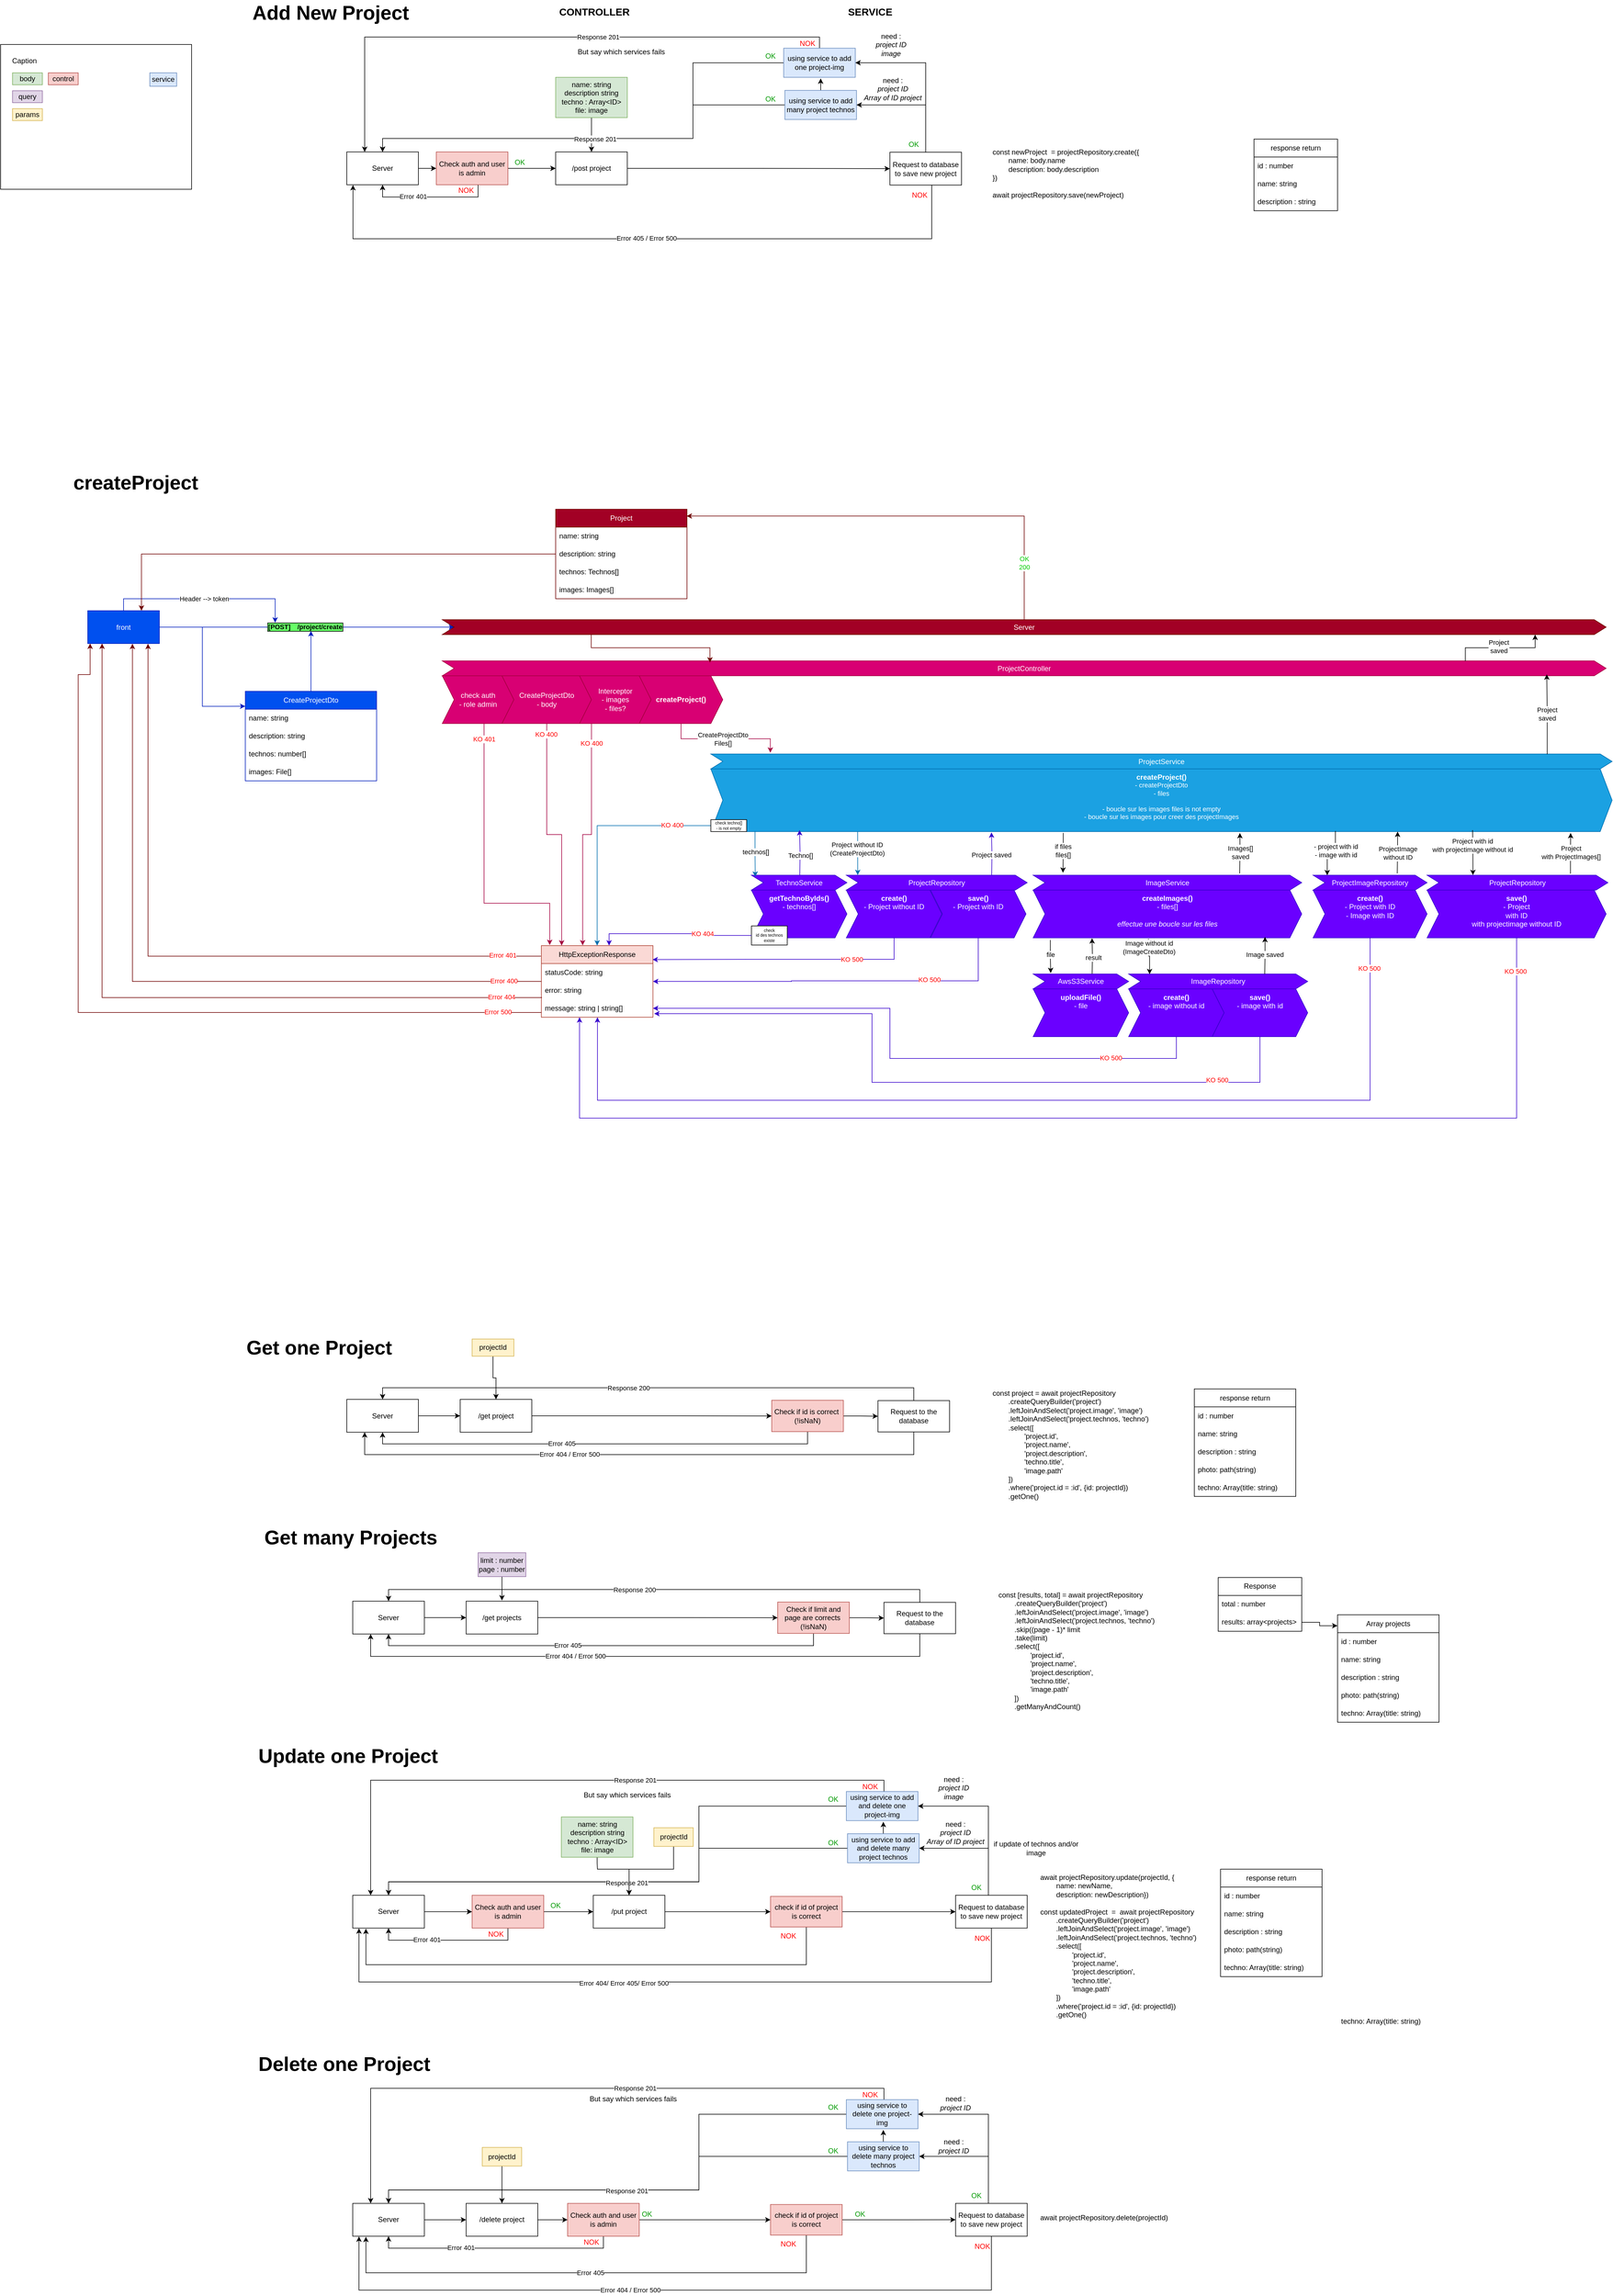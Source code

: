 <mxfile version="24.7.17">
  <diagram name="Page-1" id="Ivh299RitRnoYVwxjOdh">
    <mxGraphModel dx="4353" dy="4266" grid="1" gridSize="10" guides="1" tooltips="1" connect="1" arrows="1" fold="1" page="1" pageScale="1" pageWidth="827" pageHeight="1169" math="0" shadow="0">
      <root>
        <mxCell id="0" />
        <mxCell id="1" parent="0" />
        <mxCell id="XzdNKWaJprYKKExX68f9-235" style="edgeStyle=orthogonalEdgeStyle;rounded=0;orthogonalLoop=1;jettySize=auto;html=1;entryX=0.184;entryY=1.016;entryDx=0;entryDy=0;entryPerimeter=0;" parent="1" source="XzdNKWaJprYKKExX68f9-232" target="XzdNKWaJprYKKExX68f9-179" edge="1">
          <mxGeometry relative="1" as="geometry">
            <Array as="points">
              <mxPoint x="790" y="2898" />
              <mxPoint x="52" y="2898" />
            </Array>
          </mxGeometry>
        </mxCell>
        <mxCell id="rn9WdZCYMhVPytGbhueB-57" value="" style="rounded=0;whiteSpace=wrap;html=1;" parent="1" vertex="1">
          <mxGeometry x="-560" y="-318.5" width="320" height="242.5" as="geometry" />
        </mxCell>
        <mxCell id="rn9WdZCYMhVPytGbhueB-3" style="edgeStyle=orthogonalEdgeStyle;rounded=0;orthogonalLoop=1;jettySize=auto;html=1;entryX=0;entryY=0.5;entryDx=0;entryDy=0;" parent="1" source="rn9WdZCYMhVPytGbhueB-9" target="rn9WdZCYMhVPytGbhueB-2" edge="1">
          <mxGeometry relative="1" as="geometry" />
        </mxCell>
        <mxCell id="rn9WdZCYMhVPytGbhueB-1" value="Server" style="rounded=0;whiteSpace=wrap;html=1;" parent="1" vertex="1">
          <mxGeometry x="20" y="-138.5" width="120" height="55" as="geometry" />
        </mxCell>
        <mxCell id="qWGvEcqqjkuzQpzyI-Ct-2" style="edgeStyle=orthogonalEdgeStyle;rounded=0;orthogonalLoop=1;jettySize=auto;html=1;entryX=0;entryY=0.5;entryDx=0;entryDy=0;" parent="1" source="rn9WdZCYMhVPytGbhueB-2" target="rn9WdZCYMhVPytGbhueB-33" edge="1">
          <mxGeometry relative="1" as="geometry">
            <mxPoint x="560" y="-111" as="targetPoint" />
          </mxGeometry>
        </mxCell>
        <mxCell id="rn9WdZCYMhVPytGbhueB-2" value="/post project" style="rounded=0;whiteSpace=wrap;html=1;" parent="1" vertex="1">
          <mxGeometry x="370" y="-138.5" width="120" height="55" as="geometry" />
        </mxCell>
        <mxCell id="rn9WdZCYMhVPytGbhueB-5" style="edgeStyle=orthogonalEdgeStyle;rounded=0;orthogonalLoop=1;jettySize=auto;html=1;" parent="1" source="rn9WdZCYMhVPytGbhueB-4" target="rn9WdZCYMhVPytGbhueB-2" edge="1">
          <mxGeometry relative="1" as="geometry" />
        </mxCell>
        <mxCell id="rn9WdZCYMhVPytGbhueB-4" value="name: string&lt;div&gt;description string&lt;/div&gt;&lt;div&gt;techno : Array&amp;lt;ID&amp;gt;&lt;/div&gt;&lt;div&gt;file: image&lt;/div&gt;" style="rounded=0;whiteSpace=wrap;html=1;fillColor=#d5e8d4;strokeColor=#82b366;" parent="1" vertex="1">
          <mxGeometry x="370" y="-263.5" width="120" height="67.5" as="geometry" />
        </mxCell>
        <mxCell id="rn9WdZCYMhVPytGbhueB-6" value="body" style="rounded=0;whiteSpace=wrap;html=1;fillColor=#d5e8d4;strokeColor=#82b366;" parent="1" vertex="1">
          <mxGeometry x="-540" y="-271" width="50" height="20" as="geometry" />
        </mxCell>
        <mxCell id="rn9WdZCYMhVPytGbhueB-7" value="query" style="rounded=0;whiteSpace=wrap;html=1;fillColor=#e1d5e7;strokeColor=#9673a6;" parent="1" vertex="1">
          <mxGeometry x="-540" y="-241" width="50" height="20" as="geometry" />
        </mxCell>
        <mxCell id="rn9WdZCYMhVPytGbhueB-8" value="params" style="rounded=0;whiteSpace=wrap;html=1;fillColor=#fff2cc;strokeColor=#d6b656;" parent="1" vertex="1">
          <mxGeometry x="-540" y="-211" width="50" height="20" as="geometry" />
        </mxCell>
        <mxCell id="rn9WdZCYMhVPytGbhueB-13" style="edgeStyle=orthogonalEdgeStyle;rounded=0;orthogonalLoop=1;jettySize=auto;html=1;entryX=0.5;entryY=1;entryDx=0;entryDy=0;" parent="1" source="rn9WdZCYMhVPytGbhueB-9" target="rn9WdZCYMhVPytGbhueB-1" edge="1">
          <mxGeometry relative="1" as="geometry">
            <Array as="points">
              <mxPoint x="240" y="-63" />
              <mxPoint x="80" y="-63" />
            </Array>
          </mxGeometry>
        </mxCell>
        <mxCell id="rn9WdZCYMhVPytGbhueB-18" value="Error 401" style="edgeLabel;html=1;align=center;verticalAlign=middle;resizable=0;points=[];" parent="rn9WdZCYMhVPytGbhueB-13" vertex="1" connectable="0">
          <mxGeometry x="0.296" y="-1" relative="1" as="geometry">
            <mxPoint as="offset" />
          </mxGeometry>
        </mxCell>
        <mxCell id="rn9WdZCYMhVPytGbhueB-11" value="&lt;font style=&quot;font-size: 17px;&quot;&gt;CONTROLLER&lt;/font&gt;" style="text;html=1;align=center;verticalAlign=middle;whiteSpace=wrap;rounded=0;fontStyle=1" parent="1" vertex="1">
          <mxGeometry x="360" y="-392.25" width="150" height="40" as="geometry" />
        </mxCell>
        <mxCell id="rn9WdZCYMhVPytGbhueB-12" value="control" style="rounded=0;whiteSpace=wrap;html=1;fillColor=#f8cecc;strokeColor=#b85450;" parent="1" vertex="1">
          <mxGeometry x="-480" y="-271" width="50" height="20" as="geometry" />
        </mxCell>
        <mxCell id="rn9WdZCYMhVPytGbhueB-14" value="NOK" style="text;html=1;align=center;verticalAlign=middle;whiteSpace=wrap;rounded=0;fontColor=#FF0000;" parent="1" vertex="1">
          <mxGeometry x="190" y="-89.5" width="60" height="30" as="geometry" />
        </mxCell>
        <mxCell id="rn9WdZCYMhVPytGbhueB-19" value="&lt;font style=&quot;font-size: 17px;&quot;&gt;SERVICE&lt;/font&gt;" style="text;html=1;align=center;verticalAlign=middle;whiteSpace=wrap;rounded=0;fontStyle=1" parent="1" vertex="1">
          <mxGeometry x="822" y="-392.25" width="150" height="40" as="geometry" />
        </mxCell>
        <mxCell id="rn9WdZCYMhVPytGbhueB-26" value="OK" style="text;html=1;align=center;verticalAlign=middle;whiteSpace=wrap;rounded=0;fontColor=#009900;" parent="1" vertex="1">
          <mxGeometry x="280" y="-136" width="60" height="30" as="geometry" />
        </mxCell>
        <mxCell id="XzdNKWaJprYKKExX68f9-53" style="edgeStyle=orthogonalEdgeStyle;rounded=0;orthogonalLoop=1;jettySize=auto;html=1;entryX=1;entryY=0.5;entryDx=0;entryDy=0;" parent="1" source="rn9WdZCYMhVPytGbhueB-33" target="XzdNKWaJprYKKExX68f9-51" edge="1">
          <mxGeometry relative="1" as="geometry">
            <Array as="points">
              <mxPoint x="990" y="-217" />
            </Array>
          </mxGeometry>
        </mxCell>
        <mxCell id="XzdNKWaJprYKKExX68f9-54" style="edgeStyle=orthogonalEdgeStyle;rounded=0;orthogonalLoop=1;jettySize=auto;html=1;entryX=1;entryY=0.5;entryDx=0;entryDy=0;" parent="1" source="rn9WdZCYMhVPytGbhueB-33" target="XzdNKWaJprYKKExX68f9-52" edge="1">
          <mxGeometry relative="1" as="geometry">
            <Array as="points">
              <mxPoint x="990" y="-288" />
            </Array>
          </mxGeometry>
        </mxCell>
        <mxCell id="rn9WdZCYMhVPytGbhueB-33" value="Request to database to save new project" style="rounded=0;whiteSpace=wrap;html=1;" parent="1" vertex="1">
          <mxGeometry x="930" y="-138" width="120" height="55" as="geometry" />
        </mxCell>
        <mxCell id="rn9WdZCYMhVPytGbhueB-46" style="edgeStyle=orthogonalEdgeStyle;rounded=0;orthogonalLoop=1;jettySize=auto;html=1;entryX=0.087;entryY=1.007;entryDx=0;entryDy=0;entryPerimeter=0;" parent="1" source="rn9WdZCYMhVPytGbhueB-33" target="rn9WdZCYMhVPytGbhueB-1" edge="1">
          <mxGeometry relative="1" as="geometry">
            <Array as="points">
              <mxPoint x="1000" y="7" />
              <mxPoint x="30" y="7" />
            </Array>
          </mxGeometry>
        </mxCell>
        <mxCell id="qWGvEcqqjkuzQpzyI-Ct-7" value="Error 405 / Error 500" style="edgeLabel;html=1;align=center;verticalAlign=middle;resizable=0;points=[];" parent="rn9WdZCYMhVPytGbhueB-46" vertex="1" connectable="0">
          <mxGeometry x="-0.011" y="-1" relative="1" as="geometry">
            <mxPoint as="offset" />
          </mxGeometry>
        </mxCell>
        <mxCell id="rn9WdZCYMhVPytGbhueB-47" value="NOK" style="text;html=1;align=center;verticalAlign=middle;whiteSpace=wrap;rounded=0;fontColor=#FF0000;" parent="1" vertex="1">
          <mxGeometry x="950" y="-81" width="60" height="30" as="geometry" />
        </mxCell>
        <mxCell id="rn9WdZCYMhVPytGbhueB-52" value="response return" style="swimlane;fontStyle=0;childLayout=stackLayout;horizontal=1;startSize=30;horizontalStack=0;resizeParent=1;resizeParentMax=0;resizeLast=0;collapsible=1;marginBottom=0;whiteSpace=wrap;html=1;" parent="1" vertex="1">
          <mxGeometry x="1540" y="-160" width="140" height="120" as="geometry" />
        </mxCell>
        <mxCell id="rn9WdZCYMhVPytGbhueB-53" value="id : number" style="text;strokeColor=none;fillColor=none;align=left;verticalAlign=middle;spacingLeft=4;spacingRight=4;overflow=hidden;points=[[0,0.5],[1,0.5]];portConstraint=eastwest;rotatable=0;whiteSpace=wrap;html=1;" parent="rn9WdZCYMhVPytGbhueB-52" vertex="1">
          <mxGeometry y="30" width="140" height="30" as="geometry" />
        </mxCell>
        <mxCell id="rn9WdZCYMhVPytGbhueB-54" value="name: string" style="text;strokeColor=none;fillColor=none;align=left;verticalAlign=middle;spacingLeft=4;spacingRight=4;overflow=hidden;points=[[0,0.5],[1,0.5]];portConstraint=eastwest;rotatable=0;whiteSpace=wrap;html=1;" parent="rn9WdZCYMhVPytGbhueB-52" vertex="1">
          <mxGeometry y="60" width="140" height="30" as="geometry" />
        </mxCell>
        <mxCell id="rn9WdZCYMhVPytGbhueB-55" value="description : string" style="text;strokeColor=none;fillColor=none;align=left;verticalAlign=middle;spacingLeft=4;spacingRight=4;overflow=hidden;points=[[0,0.5],[1,0.5]];portConstraint=eastwest;rotatable=0;whiteSpace=wrap;html=1;" parent="rn9WdZCYMhVPytGbhueB-52" vertex="1">
          <mxGeometry y="90" width="140" height="30" as="geometry" />
        </mxCell>
        <mxCell id="rn9WdZCYMhVPytGbhueB-56" value="Add New Project" style="text;html=1;align=left;verticalAlign=middle;whiteSpace=wrap;rounded=0;fontStyle=1;fontSize=33;" parent="1" vertex="1">
          <mxGeometry x="-140" y="-387.25" width="380" height="30" as="geometry" />
        </mxCell>
        <mxCell id="rn9WdZCYMhVPytGbhueB-58" value="Caption" style="text;html=1;align=center;verticalAlign=middle;whiteSpace=wrap;rounded=0;" parent="1" vertex="1">
          <mxGeometry x="-550" y="-306" width="60" height="30" as="geometry" />
        </mxCell>
        <mxCell id="rn9WdZCYMhVPytGbhueB-59" value="OK" style="text;html=1;align=center;verticalAlign=middle;whiteSpace=wrap;rounded=0;fontColor=#009900;" parent="1" vertex="1">
          <mxGeometry x="940" y="-166" width="60" height="30" as="geometry" />
        </mxCell>
        <mxCell id="XzdNKWaJprYKKExX68f9-50" value="service" style="rounded=0;whiteSpace=wrap;html=1;fillColor=#dae8fc;strokeColor=#6c8ebf;" parent="1" vertex="1">
          <mxGeometry x="-310" y="-271" width="45" height="22.5" as="geometry" />
        </mxCell>
        <mxCell id="XzdNKWaJprYKKExX68f9-57" style="edgeStyle=orthogonalEdgeStyle;rounded=0;orthogonalLoop=1;jettySize=auto;html=1;" parent="1" source="XzdNKWaJprYKKExX68f9-51" target="rn9WdZCYMhVPytGbhueB-1" edge="1">
          <mxGeometry relative="1" as="geometry">
            <Array as="points">
              <mxPoint x="600" y="-217" />
              <mxPoint x="600" y="-161" />
              <mxPoint x="80" y="-161" />
            </Array>
          </mxGeometry>
        </mxCell>
        <mxCell id="XzdNKWaJprYKKExX68f9-66" style="edgeStyle=orthogonalEdgeStyle;rounded=0;orthogonalLoop=1;jettySize=auto;html=1;" parent="1" source="XzdNKWaJprYKKExX68f9-51" edge="1">
          <mxGeometry relative="1" as="geometry">
            <mxPoint x="814" y="-261" as="targetPoint" />
          </mxGeometry>
        </mxCell>
        <mxCell id="XzdNKWaJprYKKExX68f9-51" value="using service to add many project technos" style="rounded=0;whiteSpace=wrap;html=1;fillColor=#dae8fc;strokeColor=#6c8ebf;" parent="1" vertex="1">
          <mxGeometry x="754" y="-241.62" width="120" height="48.75" as="geometry" />
        </mxCell>
        <mxCell id="XzdNKWaJprYKKExX68f9-58" style="edgeStyle=orthogonalEdgeStyle;rounded=0;orthogonalLoop=1;jettySize=auto;html=1;" parent="1" source="XzdNKWaJprYKKExX68f9-52" target="rn9WdZCYMhVPytGbhueB-1" edge="1">
          <mxGeometry relative="1" as="geometry">
            <Array as="points">
              <mxPoint x="600" y="-288" />
              <mxPoint x="600" y="-161" />
              <mxPoint x="80" y="-161" />
            </Array>
          </mxGeometry>
        </mxCell>
        <mxCell id="XzdNKWaJprYKKExX68f9-59" value="Response 201" style="edgeLabel;html=1;align=center;verticalAlign=middle;resizable=0;points=[];" parent="XzdNKWaJprYKKExX68f9-58" vertex="1" connectable="0">
          <mxGeometry x="0.08" y="1" relative="1" as="geometry">
            <mxPoint as="offset" />
          </mxGeometry>
        </mxCell>
        <mxCell id="XzdNKWaJprYKKExX68f9-68" style="edgeStyle=orthogonalEdgeStyle;rounded=0;orthogonalLoop=1;jettySize=auto;html=1;entryX=0.25;entryY=0;entryDx=0;entryDy=0;" parent="1" source="XzdNKWaJprYKKExX68f9-52" target="rn9WdZCYMhVPytGbhueB-1" edge="1">
          <mxGeometry relative="1" as="geometry">
            <Array as="points">
              <mxPoint x="812" y="-331" />
              <mxPoint x="50" y="-331" />
            </Array>
          </mxGeometry>
        </mxCell>
        <mxCell id="XzdNKWaJprYKKExX68f9-73" value="Response 201" style="edgeLabel;html=1;align=center;verticalAlign=middle;resizable=0;points=[];" parent="XzdNKWaJprYKKExX68f9-68" vertex="1" connectable="0">
          <mxGeometry x="-0.07" y="2" relative="1" as="geometry">
            <mxPoint x="62" y="-2" as="offset" />
          </mxGeometry>
        </mxCell>
        <mxCell id="XzdNKWaJprYKKExX68f9-52" value="using service to add one project-img" style="rounded=0;whiteSpace=wrap;html=1;fillColor=#dae8fc;strokeColor=#6c8ebf;" parent="1" vertex="1">
          <mxGeometry x="752" y="-312.25" width="120" height="48.75" as="geometry" />
        </mxCell>
        <mxCell id="XzdNKWaJprYKKExX68f9-55" value="need :&lt;div&gt;&lt;i&gt;project ID&lt;/i&gt;&lt;/div&gt;&lt;div&gt;&lt;i&gt;image&lt;/i&gt;&lt;/div&gt;" style="text;html=1;align=center;verticalAlign=middle;whiteSpace=wrap;rounded=0;" parent="1" vertex="1">
          <mxGeometry x="882" y="-347.25" width="100" height="58.75" as="geometry" />
        </mxCell>
        <mxCell id="XzdNKWaJprYKKExX68f9-56" value="need :&lt;div&gt;&lt;i&gt;project ID&lt;/i&gt;&lt;/div&gt;&lt;div&gt;&lt;i&gt;Array of ID project&lt;/i&gt;&lt;/div&gt;" style="text;html=1;align=center;verticalAlign=middle;whiteSpace=wrap;rounded=0;" parent="1" vertex="1">
          <mxGeometry x="885" y="-272.88" width="100" height="58.75" as="geometry" />
        </mxCell>
        <mxCell id="XzdNKWaJprYKKExX68f9-60" value="OK" style="text;html=1;align=center;verticalAlign=middle;whiteSpace=wrap;rounded=0;fontColor=#009900;" parent="1" vertex="1">
          <mxGeometry x="700" y="-241.62" width="60" height="30" as="geometry" />
        </mxCell>
        <mxCell id="XzdNKWaJprYKKExX68f9-61" value="OK" style="text;html=1;align=center;verticalAlign=middle;whiteSpace=wrap;rounded=0;fontColor=#009900;" parent="1" vertex="1">
          <mxGeometry x="700" y="-314.5" width="60" height="30" as="geometry" />
        </mxCell>
        <mxCell id="XzdNKWaJprYKKExX68f9-69" value="NOK" style="text;html=1;align=center;verticalAlign=middle;whiteSpace=wrap;rounded=0;fontColor=#FF0000;" parent="1" vertex="1">
          <mxGeometry x="762" y="-335" width="60" height="30" as="geometry" />
        </mxCell>
        <mxCell id="XzdNKWaJprYKKExX68f9-74" value="But say which services fails" style="text;html=1;align=center;verticalAlign=middle;whiteSpace=wrap;rounded=0;" parent="1" vertex="1">
          <mxGeometry x="400" y="-321" width="160" height="30" as="geometry" />
        </mxCell>
        <mxCell id="XzdNKWaJprYKKExX68f9-75" style="edgeStyle=orthogonalEdgeStyle;rounded=0;orthogonalLoop=1;jettySize=auto;html=1;entryX=0;entryY=0.5;entryDx=0;entryDy=0;" parent="1" source="XzdNKWaJprYKKExX68f9-76" target="XzdNKWaJprYKKExX68f9-78" edge="1">
          <mxGeometry relative="1" as="geometry" />
        </mxCell>
        <mxCell id="XzdNKWaJprYKKExX68f9-76" value="Server" style="rounded=0;whiteSpace=wrap;html=1;" parent="1" vertex="1">
          <mxGeometry x="20" y="1951.12" width="120" height="55" as="geometry" />
        </mxCell>
        <mxCell id="XzdNKWaJprYKKExX68f9-135" style="edgeStyle=orthogonalEdgeStyle;rounded=0;orthogonalLoop=1;jettySize=auto;html=1;" parent="1" source="XzdNKWaJprYKKExX68f9-78" target="XzdNKWaJprYKKExX68f9-132" edge="1">
          <mxGeometry relative="1" as="geometry" />
        </mxCell>
        <mxCell id="XzdNKWaJprYKKExX68f9-78" value="/get project" style="rounded=0;whiteSpace=wrap;html=1;" parent="1" vertex="1">
          <mxGeometry x="210" y="1951.12" width="120" height="55" as="geometry" />
        </mxCell>
        <mxCell id="XzdNKWaJprYKKExX68f9-110" value="response return" style="swimlane;fontStyle=0;childLayout=stackLayout;horizontal=1;startSize=30;horizontalStack=0;resizeParent=1;resizeParentMax=0;resizeLast=0;collapsible=1;marginBottom=0;whiteSpace=wrap;html=1;" parent="1" vertex="1">
          <mxGeometry x="1440" y="1933.62" width="170" height="180" as="geometry" />
        </mxCell>
        <mxCell id="XzdNKWaJprYKKExX68f9-111" value="id : number" style="text;strokeColor=none;fillColor=none;align=left;verticalAlign=middle;spacingLeft=4;spacingRight=4;overflow=hidden;points=[[0,0.5],[1,0.5]];portConstraint=eastwest;rotatable=0;whiteSpace=wrap;html=1;" parent="XzdNKWaJprYKKExX68f9-110" vertex="1">
          <mxGeometry y="30" width="170" height="30" as="geometry" />
        </mxCell>
        <mxCell id="XzdNKWaJprYKKExX68f9-112" value="name: string" style="text;strokeColor=none;fillColor=none;align=left;verticalAlign=middle;spacingLeft=4;spacingRight=4;overflow=hidden;points=[[0,0.5],[1,0.5]];portConstraint=eastwest;rotatable=0;whiteSpace=wrap;html=1;" parent="XzdNKWaJprYKKExX68f9-110" vertex="1">
          <mxGeometry y="60" width="170" height="30" as="geometry" />
        </mxCell>
        <mxCell id="XzdNKWaJprYKKExX68f9-113" value="description : string" style="text;strokeColor=none;fillColor=none;align=left;verticalAlign=middle;spacingLeft=4;spacingRight=4;overflow=hidden;points=[[0,0.5],[1,0.5]];portConstraint=eastwest;rotatable=0;whiteSpace=wrap;html=1;" parent="XzdNKWaJprYKKExX68f9-110" vertex="1">
          <mxGeometry y="90" width="170" height="30" as="geometry" />
        </mxCell>
        <mxCell id="XzdNKWaJprYKKExX68f9-145" value="photo: path(string)" style="text;strokeColor=none;fillColor=none;align=left;verticalAlign=middle;spacingLeft=4;spacingRight=4;overflow=hidden;points=[[0,0.5],[1,0.5]];portConstraint=eastwest;rotatable=0;whiteSpace=wrap;html=1;" parent="XzdNKWaJprYKKExX68f9-110" vertex="1">
          <mxGeometry y="120" width="170" height="30" as="geometry" />
        </mxCell>
        <mxCell id="XzdNKWaJprYKKExX68f9-146" value="techno: Array(title: string)" style="text;strokeColor=none;fillColor=none;align=left;verticalAlign=middle;spacingLeft=4;spacingRight=4;overflow=hidden;points=[[0,0.5],[1,0.5]];portConstraint=eastwest;rotatable=0;whiteSpace=wrap;html=1;" parent="XzdNKWaJprYKKExX68f9-110" vertex="1">
          <mxGeometry y="150" width="170" height="30" as="geometry" />
        </mxCell>
        <mxCell id="XzdNKWaJprYKKExX68f9-114" value="Get one Project" style="text;html=1;align=left;verticalAlign=middle;whiteSpace=wrap;rounded=0;fontStyle=1;fontSize=33;" parent="1" vertex="1">
          <mxGeometry x="-150" y="1850" width="380" height="28" as="geometry" />
        </mxCell>
        <mxCell id="XzdNKWaJprYKKExX68f9-131" style="edgeStyle=orthogonalEdgeStyle;rounded=0;orthogonalLoop=1;jettySize=auto;html=1;entryX=0.5;entryY=0;entryDx=0;entryDy=0;" parent="1" source="XzdNKWaJprYKKExX68f9-130" target="XzdNKWaJprYKKExX68f9-78" edge="1">
          <mxGeometry relative="1" as="geometry" />
        </mxCell>
        <mxCell id="XzdNKWaJprYKKExX68f9-130" value="projectId" style="rounded=0;whiteSpace=wrap;html=1;fillColor=#fff2cc;strokeColor=#d6b656;" parent="1" vertex="1">
          <mxGeometry x="230" y="1850" width="70" height="28.76" as="geometry" />
        </mxCell>
        <mxCell id="XzdNKWaJprYKKExX68f9-136" style="edgeStyle=orthogonalEdgeStyle;rounded=0;orthogonalLoop=1;jettySize=auto;html=1;entryX=0.5;entryY=1;entryDx=0;entryDy=0;" parent="1" source="XzdNKWaJprYKKExX68f9-132" target="XzdNKWaJprYKKExX68f9-76" edge="1">
          <mxGeometry relative="1" as="geometry">
            <Array as="points">
              <mxPoint x="792" y="2025.62" />
              <mxPoint x="80" y="2025.62" />
            </Array>
          </mxGeometry>
        </mxCell>
        <mxCell id="XzdNKWaJprYKKExX68f9-137" value="Error 405" style="edgeLabel;html=1;align=center;verticalAlign=middle;resizable=0;points=[];" parent="XzdNKWaJprYKKExX68f9-136" vertex="1" connectable="0">
          <mxGeometry x="0.15" y="2" relative="1" as="geometry">
            <mxPoint y="-3" as="offset" />
          </mxGeometry>
        </mxCell>
        <mxCell id="XzdNKWaJprYKKExX68f9-142" style="edgeStyle=orthogonalEdgeStyle;rounded=0;orthogonalLoop=1;jettySize=auto;html=1;entryX=0;entryY=0.5;entryDx=0;entryDy=0;" parent="1" source="XzdNKWaJprYKKExX68f9-132" target="XzdNKWaJprYKKExX68f9-133" edge="1">
          <mxGeometry relative="1" as="geometry" />
        </mxCell>
        <mxCell id="XzdNKWaJprYKKExX68f9-132" value="Check if id is correct&amp;nbsp;&lt;br&gt;(!isNaN)" style="rounded=0;whiteSpace=wrap;html=1;fillColor=#f8cecc;strokeColor=#b85450;" parent="1" vertex="1">
          <mxGeometry x="732" y="1952.62" width="120" height="52.5" as="geometry" />
        </mxCell>
        <mxCell id="XzdNKWaJprYKKExX68f9-139" style="edgeStyle=orthogonalEdgeStyle;rounded=0;orthogonalLoop=1;jettySize=auto;html=1;entryX=0.25;entryY=1;entryDx=0;entryDy=0;" parent="1" source="XzdNKWaJprYKKExX68f9-133" target="XzdNKWaJprYKKExX68f9-76" edge="1">
          <mxGeometry relative="1" as="geometry">
            <Array as="points">
              <mxPoint x="970" y="2043.62" />
              <mxPoint x="50" y="2043.62" />
            </Array>
          </mxGeometry>
        </mxCell>
        <mxCell id="XzdNKWaJprYKKExX68f9-140" value="Error 404 / Error 500" style="edgeLabel;html=1;align=center;verticalAlign=middle;resizable=0;points=[];" parent="XzdNKWaJprYKKExX68f9-139" vertex="1" connectable="0">
          <mxGeometry x="0.236" y="-1" relative="1" as="geometry">
            <mxPoint as="offset" />
          </mxGeometry>
        </mxCell>
        <mxCell id="XzdNKWaJprYKKExX68f9-143" style="edgeStyle=orthogonalEdgeStyle;rounded=0;orthogonalLoop=1;jettySize=auto;html=1;entryX=0.5;entryY=0;entryDx=0;entryDy=0;" parent="1" source="XzdNKWaJprYKKExX68f9-133" target="XzdNKWaJprYKKExX68f9-76" edge="1">
          <mxGeometry relative="1" as="geometry">
            <Array as="points">
              <mxPoint x="970" y="1931.62" />
              <mxPoint x="80" y="1931.62" />
            </Array>
          </mxGeometry>
        </mxCell>
        <mxCell id="XzdNKWaJprYKKExX68f9-144" value="Response 200" style="edgeLabel;html=1;align=center;verticalAlign=middle;resizable=0;points=[];" parent="XzdNKWaJprYKKExX68f9-143" vertex="1" connectable="0">
          <mxGeometry x="0.074" relative="1" as="geometry">
            <mxPoint as="offset" />
          </mxGeometry>
        </mxCell>
        <mxCell id="XzdNKWaJprYKKExX68f9-133" value="Request to the database" style="rounded=0;whiteSpace=wrap;html=1;" parent="1" vertex="1">
          <mxGeometry x="910" y="1953.12" width="120" height="52.5" as="geometry" />
        </mxCell>
        <mxCell id="XzdNKWaJprYKKExX68f9-134" value="&lt;div&gt;const project = await projectRepository&lt;/div&gt;&lt;div&gt;&lt;span style=&quot;white-space: pre;&quot;&gt;&#x9;&lt;/span&gt;.createQueryBuilder(&#39;project&#39;)&lt;br&gt;&lt;/div&gt;&lt;div&gt;&lt;span style=&quot;white-space: pre;&quot;&gt;&#x9;&lt;/span&gt;.leftJoinAndSelect(&#39;project.image&#39;, &#39;image&#39;)&lt;br&gt;&lt;/div&gt;&lt;div&gt;&lt;span style=&quot;white-space: pre;&quot;&gt;&#x9;&lt;/span&gt;.leftJoinAndSelect(&#39;project.technos, &#39;techno&#39;)&lt;br&gt;&lt;/div&gt;&lt;div&gt;&lt;span style=&quot;white-space: pre;&quot;&gt;&#x9;&lt;/span&gt;.select([&lt;/div&gt;&lt;div&gt;&lt;span style=&quot;white-space: pre;&quot;&gt;&#x9;&lt;/span&gt;&lt;span style=&quot;white-space: pre;&quot;&gt;&#x9;&lt;/span&gt;&#39;project.id&#39;,&lt;br&gt;&lt;/div&gt;&lt;div&gt;&lt;span style=&quot;white-space: pre;&quot;&gt;&#x9;&lt;/span&gt;&lt;span style=&quot;white-space: pre;&quot;&gt;&#x9;&lt;/span&gt;&#39;project.name&#39;,&lt;br&gt;&lt;/div&gt;&lt;div&gt;&lt;span style=&quot;white-space: pre;&quot;&gt;&#x9;&lt;/span&gt;&lt;span style=&quot;white-space: pre;&quot;&gt;&#x9;&lt;/span&gt;&#39;project.description&#39;,&lt;br&gt;&lt;/div&gt;&lt;div&gt;&lt;span style=&quot;white-space: pre;&quot;&gt;&#x9;&lt;/span&gt;&lt;span style=&quot;white-space: pre;&quot;&gt;&#x9;&lt;/span&gt;&#39;techno.title&#39;,&lt;br&gt;&lt;/div&gt;&lt;div&gt;&lt;span style=&quot;white-space: pre;&quot;&gt;&#x9;&lt;/span&gt;&lt;span style=&quot;white-space: pre;&quot;&gt;&#x9;&lt;/span&gt;&#39;image.path&#39;&lt;br&gt;&lt;/div&gt;&lt;div&gt;&lt;span style=&quot;white-space: pre;&quot;&gt;&#x9;&lt;/span&gt;])&lt;br&gt;&lt;/div&gt;&lt;div&gt;&lt;span style=&quot;white-space: pre;&quot;&gt;&#x9;&lt;/span&gt;.where(&#39;project.id = :id&#39;, {id: projectId})&lt;br&gt;&lt;/div&gt;&lt;div&gt;&lt;span style=&quot;white-space: pre;&quot;&gt;&#x9;&lt;/span&gt;.getOne()&lt;br&gt;&lt;/div&gt;" style="text;html=1;align=left;verticalAlign=top;whiteSpace=wrap;rounded=0;" parent="1" vertex="1">
          <mxGeometry x="1100" y="1927.37" width="310" height="210.63" as="geometry" />
        </mxCell>
        <mxCell id="XzdNKWaJprYKKExX68f9-147" value="const newProject&amp;nbsp; = projectRepository.create({&lt;div&gt;&lt;span style=&quot;white-space: pre;&quot;&gt;&#x9;&lt;/span&gt;name: body.name&lt;br&gt;&lt;/div&gt;&lt;div&gt;&lt;span style=&quot;white-space: pre;&quot;&gt;&#x9;&lt;/span&gt;description: body.description&lt;br&gt;&lt;/div&gt;&lt;div&gt;})&lt;/div&gt;&lt;div&gt;&lt;br&gt;&lt;/div&gt;&lt;div&gt;await projectRepository.save(newProject)&lt;/div&gt;" style="text;html=1;align=left;verticalAlign=top;whiteSpace=wrap;rounded=0;" parent="1" vertex="1">
          <mxGeometry x="1100" y="-152.25" width="350" height="101.25" as="geometry" />
        </mxCell>
        <mxCell id="XzdNKWaJprYKKExX68f9-148" style="edgeStyle=orthogonalEdgeStyle;rounded=0;orthogonalLoop=1;jettySize=auto;html=1;entryX=0;entryY=0.5;entryDx=0;entryDy=0;" parent="1" source="XzdNKWaJprYKKExX68f9-149" target="XzdNKWaJprYKKExX68f9-151" edge="1">
          <mxGeometry relative="1" as="geometry" />
        </mxCell>
        <mxCell id="XzdNKWaJprYKKExX68f9-149" value="Server" style="rounded=0;whiteSpace=wrap;html=1;" parent="1" vertex="1">
          <mxGeometry x="30" y="2289.12" width="120" height="55" as="geometry" />
        </mxCell>
        <mxCell id="XzdNKWaJprYKKExX68f9-150" style="edgeStyle=orthogonalEdgeStyle;rounded=0;orthogonalLoop=1;jettySize=auto;html=1;" parent="1" source="XzdNKWaJprYKKExX68f9-151" target="XzdNKWaJprYKKExX68f9-164" edge="1">
          <mxGeometry relative="1" as="geometry" />
        </mxCell>
        <mxCell id="XzdNKWaJprYKKExX68f9-151" value="/get projects" style="rounded=0;whiteSpace=wrap;html=1;" parent="1" vertex="1">
          <mxGeometry x="220" y="2289.12" width="120" height="55" as="geometry" />
        </mxCell>
        <mxCell id="XzdNKWaJprYKKExX68f9-152" value="Array projects" style="swimlane;fontStyle=0;childLayout=stackLayout;horizontal=1;startSize=30;horizontalStack=0;resizeParent=1;resizeParentMax=0;resizeLast=0;collapsible=1;marginBottom=0;whiteSpace=wrap;html=1;" parent="1" vertex="1">
          <mxGeometry x="1680" y="2311.91" width="170" height="180" as="geometry" />
        </mxCell>
        <mxCell id="XzdNKWaJprYKKExX68f9-153" value="id : number" style="text;strokeColor=none;fillColor=none;align=left;verticalAlign=middle;spacingLeft=4;spacingRight=4;overflow=hidden;points=[[0,0.5],[1,0.5]];portConstraint=eastwest;rotatable=0;whiteSpace=wrap;html=1;" parent="XzdNKWaJprYKKExX68f9-152" vertex="1">
          <mxGeometry y="30" width="170" height="30" as="geometry" />
        </mxCell>
        <mxCell id="XzdNKWaJprYKKExX68f9-154" value="name: string" style="text;strokeColor=none;fillColor=none;align=left;verticalAlign=middle;spacingLeft=4;spacingRight=4;overflow=hidden;points=[[0,0.5],[1,0.5]];portConstraint=eastwest;rotatable=0;whiteSpace=wrap;html=1;" parent="XzdNKWaJprYKKExX68f9-152" vertex="1">
          <mxGeometry y="60" width="170" height="30" as="geometry" />
        </mxCell>
        <mxCell id="XzdNKWaJprYKKExX68f9-155" value="description : string" style="text;strokeColor=none;fillColor=none;align=left;verticalAlign=middle;spacingLeft=4;spacingRight=4;overflow=hidden;points=[[0,0.5],[1,0.5]];portConstraint=eastwest;rotatable=0;whiteSpace=wrap;html=1;" parent="XzdNKWaJprYKKExX68f9-152" vertex="1">
          <mxGeometry y="90" width="170" height="30" as="geometry" />
        </mxCell>
        <mxCell id="XzdNKWaJprYKKExX68f9-156" value="photo: path(string)" style="text;strokeColor=none;fillColor=none;align=left;verticalAlign=middle;spacingLeft=4;spacingRight=4;overflow=hidden;points=[[0,0.5],[1,0.5]];portConstraint=eastwest;rotatable=0;whiteSpace=wrap;html=1;" parent="XzdNKWaJprYKKExX68f9-152" vertex="1">
          <mxGeometry y="120" width="170" height="30" as="geometry" />
        </mxCell>
        <mxCell id="XzdNKWaJprYKKExX68f9-157" value="techno: Array(title: string)" style="text;strokeColor=none;fillColor=none;align=left;verticalAlign=middle;spacingLeft=4;spacingRight=4;overflow=hidden;points=[[0,0.5],[1,0.5]];portConstraint=eastwest;rotatable=0;whiteSpace=wrap;html=1;" parent="XzdNKWaJprYKKExX68f9-152" vertex="1">
          <mxGeometry y="150" width="170" height="30" as="geometry" />
        </mxCell>
        <mxCell id="XzdNKWaJprYKKExX68f9-158" value="Get many Projects" style="text;html=1;align=left;verticalAlign=middle;whiteSpace=wrap;rounded=0;fontStyle=1;fontSize=33;" parent="1" vertex="1">
          <mxGeometry x="-120" y="2168" width="380" height="28" as="geometry" />
        </mxCell>
        <mxCell id="XzdNKWaJprYKKExX68f9-161" style="edgeStyle=orthogonalEdgeStyle;rounded=0;orthogonalLoop=1;jettySize=auto;html=1;entryX=0.5;entryY=1;entryDx=0;entryDy=0;" parent="1" source="XzdNKWaJprYKKExX68f9-164" target="XzdNKWaJprYKKExX68f9-149" edge="1">
          <mxGeometry relative="1" as="geometry">
            <Array as="points">
              <mxPoint x="802" y="2363.62" />
              <mxPoint x="90" y="2363.62" />
            </Array>
          </mxGeometry>
        </mxCell>
        <mxCell id="XzdNKWaJprYKKExX68f9-162" value="Error 405" style="edgeLabel;html=1;align=center;verticalAlign=middle;resizable=0;points=[];" parent="XzdNKWaJprYKKExX68f9-161" vertex="1" connectable="0">
          <mxGeometry x="0.15" y="2" relative="1" as="geometry">
            <mxPoint y="-3" as="offset" />
          </mxGeometry>
        </mxCell>
        <mxCell id="XzdNKWaJprYKKExX68f9-163" style="edgeStyle=orthogonalEdgeStyle;rounded=0;orthogonalLoop=1;jettySize=auto;html=1;entryX=0;entryY=0.5;entryDx=0;entryDy=0;" parent="1" source="XzdNKWaJprYKKExX68f9-164" target="XzdNKWaJprYKKExX68f9-169" edge="1">
          <mxGeometry relative="1" as="geometry" />
        </mxCell>
        <mxCell id="XzdNKWaJprYKKExX68f9-164" value="Check if limit and page are corrects&amp;nbsp;&lt;br&gt;(!isNaN)" style="rounded=0;whiteSpace=wrap;html=1;fillColor=#f8cecc;strokeColor=#b85450;" parent="1" vertex="1">
          <mxGeometry x="742" y="2290.62" width="120" height="52.5" as="geometry" />
        </mxCell>
        <mxCell id="XzdNKWaJprYKKExX68f9-165" style="edgeStyle=orthogonalEdgeStyle;rounded=0;orthogonalLoop=1;jettySize=auto;html=1;entryX=0.25;entryY=1;entryDx=0;entryDy=0;" parent="1" source="XzdNKWaJprYKKExX68f9-169" target="XzdNKWaJprYKKExX68f9-149" edge="1">
          <mxGeometry relative="1" as="geometry">
            <Array as="points">
              <mxPoint x="980" y="2381.62" />
              <mxPoint x="60" y="2381.62" />
            </Array>
          </mxGeometry>
        </mxCell>
        <mxCell id="XzdNKWaJprYKKExX68f9-166" value="Error 404 / Error 500" style="edgeLabel;html=1;align=center;verticalAlign=middle;resizable=0;points=[];" parent="XzdNKWaJprYKKExX68f9-165" vertex="1" connectable="0">
          <mxGeometry x="0.236" y="-1" relative="1" as="geometry">
            <mxPoint as="offset" />
          </mxGeometry>
        </mxCell>
        <mxCell id="XzdNKWaJprYKKExX68f9-167" style="edgeStyle=orthogonalEdgeStyle;rounded=0;orthogonalLoop=1;jettySize=auto;html=1;entryX=0.5;entryY=0;entryDx=0;entryDy=0;" parent="1" source="XzdNKWaJprYKKExX68f9-169" target="XzdNKWaJprYKKExX68f9-149" edge="1">
          <mxGeometry relative="1" as="geometry">
            <Array as="points">
              <mxPoint x="980" y="2269.62" />
              <mxPoint x="90" y="2269.62" />
            </Array>
          </mxGeometry>
        </mxCell>
        <mxCell id="XzdNKWaJprYKKExX68f9-168" value="Response 200" style="edgeLabel;html=1;align=center;verticalAlign=middle;resizable=0;points=[];" parent="XzdNKWaJprYKKExX68f9-167" vertex="1" connectable="0">
          <mxGeometry x="0.074" relative="1" as="geometry">
            <mxPoint as="offset" />
          </mxGeometry>
        </mxCell>
        <mxCell id="XzdNKWaJprYKKExX68f9-169" value="Request to the database" style="rounded=0;whiteSpace=wrap;html=1;" parent="1" vertex="1">
          <mxGeometry x="920" y="2291.12" width="120" height="52.5" as="geometry" />
        </mxCell>
        <mxCell id="XzdNKWaJprYKKExX68f9-170" value="&lt;div&gt;const [results, total] = await projectRepository&lt;/div&gt;&lt;div&gt;&lt;span style=&quot;white-space: pre;&quot;&gt;&#x9;&lt;/span&gt;.createQueryBuilder(&#39;project&#39;)&lt;br&gt;&lt;/div&gt;&lt;div&gt;&lt;span style=&quot;white-space: pre;&quot;&gt;&#x9;&lt;/span&gt;.leftJoinAndSelect(&#39;project.image&#39;, &#39;image&#39;)&lt;br&gt;&lt;/div&gt;&lt;div&gt;&lt;span style=&quot;white-space: pre;&quot;&gt;&#x9;&lt;/span&gt;.leftJoinAndSelect(&#39;project.technos, &#39;techno&#39;)&lt;br&gt;&lt;/div&gt;&lt;div&gt;&lt;span style=&quot;white-space: pre;&quot;&gt;&#x9;&lt;/span&gt;.skip((page - 1)* limit&lt;br&gt;&lt;/div&gt;&lt;div&gt;&lt;span style=&quot;white-space: pre;&quot;&gt;&#x9;&lt;/span&gt;.take(limit)&lt;br&gt;&lt;/div&gt;&lt;div&gt;&lt;span style=&quot;white-space: pre;&quot;&gt;&#x9;&lt;/span&gt;.select([&lt;/div&gt;&lt;div&gt;&lt;span style=&quot;white-space: pre;&quot;&gt;&#x9;&lt;/span&gt;&lt;span style=&quot;white-space: pre;&quot;&gt;&#x9;&lt;/span&gt;&#39;project.id&#39;,&lt;br&gt;&lt;/div&gt;&lt;div&gt;&lt;span style=&quot;white-space: pre;&quot;&gt;&#x9;&lt;/span&gt;&lt;span style=&quot;white-space: pre;&quot;&gt;&#x9;&lt;/span&gt;&#39;project.name&#39;,&lt;br&gt;&lt;/div&gt;&lt;div&gt;&lt;span style=&quot;white-space: pre;&quot;&gt;&#x9;&lt;/span&gt;&lt;span style=&quot;white-space: pre;&quot;&gt;&#x9;&lt;/span&gt;&#39;project.description&#39;,&lt;br&gt;&lt;/div&gt;&lt;div&gt;&lt;span style=&quot;white-space: pre;&quot;&gt;&#x9;&lt;/span&gt;&lt;span style=&quot;white-space: pre;&quot;&gt;&#x9;&lt;/span&gt;&#39;techno.title&#39;,&lt;br&gt;&lt;/div&gt;&lt;div&gt;&lt;span style=&quot;white-space: pre;&quot;&gt;&#x9;&lt;/span&gt;&lt;span style=&quot;white-space: pre;&quot;&gt;&#x9;&lt;/span&gt;&#39;image.path&#39;&lt;br&gt;&lt;/div&gt;&lt;div&gt;&lt;span style=&quot;white-space: pre;&quot;&gt;&#x9;&lt;/span&gt;])&lt;br&gt;&lt;/div&gt;&lt;div&gt;&lt;span style=&quot;background-color: initial; white-space: pre;&quot;&gt;&#x9;&lt;/span&gt;&lt;span style=&quot;background-color: initial;&quot;&gt;.getManyAndCount()&lt;/span&gt;&lt;br&gt;&lt;/div&gt;" style="text;html=1;align=left;verticalAlign=top;whiteSpace=wrap;rounded=0;" parent="1" vertex="1">
          <mxGeometry x="1110" y="2265.37" width="310" height="210.63" as="geometry" />
        </mxCell>
        <mxCell id="XzdNKWaJprYKKExX68f9-172" style="edgeStyle=orthogonalEdgeStyle;rounded=0;orthogonalLoop=1;jettySize=auto;html=1;" parent="1" source="XzdNKWaJprYKKExX68f9-171" edge="1">
          <mxGeometry relative="1" as="geometry">
            <mxPoint x="280.0" y="2288" as="targetPoint" />
          </mxGeometry>
        </mxCell>
        <mxCell id="XzdNKWaJprYKKExX68f9-171" value="limit : number&lt;div&gt;page : number&lt;/div&gt;" style="rounded=0;whiteSpace=wrap;html=1;fillColor=#e1d5e7;strokeColor=#9673a6;" parent="1" vertex="1">
          <mxGeometry x="240" y="2208" width="80" height="40" as="geometry" />
        </mxCell>
        <mxCell id="XzdNKWaJprYKKExX68f9-173" value="Response" style="swimlane;fontStyle=0;childLayout=stackLayout;horizontal=1;startSize=30;horizontalStack=0;resizeParent=1;resizeParentMax=0;resizeLast=0;collapsible=1;marginBottom=0;whiteSpace=wrap;html=1;" parent="1" vertex="1">
          <mxGeometry x="1480" y="2249.47" width="140" height="90" as="geometry" />
        </mxCell>
        <mxCell id="XzdNKWaJprYKKExX68f9-174" value="total : number" style="text;strokeColor=none;fillColor=none;align=left;verticalAlign=middle;spacingLeft=4;spacingRight=4;overflow=hidden;points=[[0,0.5],[1,0.5]];portConstraint=eastwest;rotatable=0;whiteSpace=wrap;html=1;" parent="XzdNKWaJprYKKExX68f9-173" vertex="1">
          <mxGeometry y="30" width="140" height="30" as="geometry" />
        </mxCell>
        <mxCell id="XzdNKWaJprYKKExX68f9-175" value="results: array&amp;lt;projects&amp;gt;" style="text;strokeColor=none;fillColor=none;align=left;verticalAlign=middle;spacingLeft=4;spacingRight=4;overflow=hidden;points=[[0,0.5],[1,0.5]];portConstraint=eastwest;rotatable=0;whiteSpace=wrap;html=1;" parent="XzdNKWaJprYKKExX68f9-173" vertex="1">
          <mxGeometry y="60" width="140" height="30" as="geometry" />
        </mxCell>
        <mxCell id="XzdNKWaJprYKKExX68f9-177" style="edgeStyle=orthogonalEdgeStyle;rounded=0;orthogonalLoop=1;jettySize=auto;html=1;entryX=-0.001;entryY=0.102;entryDx=0;entryDy=0;entryPerimeter=0;" parent="1" source="XzdNKWaJprYKKExX68f9-175" target="XzdNKWaJprYKKExX68f9-152" edge="1">
          <mxGeometry relative="1" as="geometry" />
        </mxCell>
        <mxCell id="XzdNKWaJprYKKExX68f9-178" style="edgeStyle=orthogonalEdgeStyle;rounded=0;orthogonalLoop=1;jettySize=auto;html=1;entryX=0;entryY=0.5;entryDx=0;entryDy=0;" parent="1" source="XzdNKWaJprYKKExX68f9-187" target="XzdNKWaJprYKKExX68f9-181" edge="1">
          <mxGeometry relative="1" as="geometry" />
        </mxCell>
        <mxCell id="XzdNKWaJprYKKExX68f9-179" value="Server" style="rounded=0;whiteSpace=wrap;html=1;" parent="1" vertex="1">
          <mxGeometry x="30" y="2781.75" width="120" height="55" as="geometry" />
        </mxCell>
        <mxCell id="qWGvEcqqjkuzQpzyI-Ct-5" style="edgeStyle=orthogonalEdgeStyle;rounded=0;orthogonalLoop=1;jettySize=auto;html=1;entryX=0;entryY=0.5;entryDx=0;entryDy=0;" parent="1" source="XzdNKWaJprYKKExX68f9-181" target="XzdNKWaJprYKKExX68f9-232" edge="1">
          <mxGeometry relative="1" as="geometry" />
        </mxCell>
        <mxCell id="XzdNKWaJprYKKExX68f9-181" value="/put project" style="rounded=0;whiteSpace=wrap;html=1;" parent="1" vertex="1">
          <mxGeometry x="433" y="2781.75" width="120" height="55" as="geometry" />
        </mxCell>
        <mxCell id="XzdNKWaJprYKKExX68f9-182" style="edgeStyle=orthogonalEdgeStyle;rounded=0;orthogonalLoop=1;jettySize=auto;html=1;" parent="1" source="XzdNKWaJprYKKExX68f9-183" target="XzdNKWaJprYKKExX68f9-181" edge="1">
          <mxGeometry relative="1" as="geometry">
            <Array as="points">
              <mxPoint x="439" y="2728" />
              <mxPoint x="440" y="2738" />
              <mxPoint x="493" y="2738" />
            </Array>
          </mxGeometry>
        </mxCell>
        <mxCell id="XzdNKWaJprYKKExX68f9-183" value="name: string&lt;div&gt;description string&lt;/div&gt;&lt;div&gt;techno : Array&amp;lt;ID&amp;gt;&lt;/div&gt;&lt;div&gt;file: image&lt;/div&gt;" style="rounded=0;whiteSpace=wrap;html=1;fillColor=#d5e8d4;strokeColor=#82b366;" parent="1" vertex="1">
          <mxGeometry x="379.5" y="2650.5" width="120" height="67.5" as="geometry" />
        </mxCell>
        <mxCell id="XzdNKWaJprYKKExX68f9-184" style="edgeStyle=orthogonalEdgeStyle;rounded=0;orthogonalLoop=1;jettySize=auto;html=1;entryX=0.5;entryY=1;entryDx=0;entryDy=0;" parent="1" source="XzdNKWaJprYKKExX68f9-187" target="XzdNKWaJprYKKExX68f9-179" edge="1">
          <mxGeometry relative="1" as="geometry">
            <Array as="points">
              <mxPoint x="290" y="2857" />
              <mxPoint x="90" y="2857" />
            </Array>
          </mxGeometry>
        </mxCell>
        <mxCell id="XzdNKWaJprYKKExX68f9-185" value="Error 401" style="edgeLabel;html=1;align=center;verticalAlign=middle;resizable=0;points=[];" parent="XzdNKWaJprYKKExX68f9-184" vertex="1" connectable="0">
          <mxGeometry x="0.296" y="-1" relative="1" as="geometry">
            <mxPoint as="offset" />
          </mxGeometry>
        </mxCell>
        <mxCell id="XzdNKWaJprYKKExX68f9-189" value="NOK" style="text;html=1;align=center;verticalAlign=middle;whiteSpace=wrap;rounded=0;fontColor=#FF0000;" parent="1" vertex="1">
          <mxGeometry x="240" y="2832" width="60" height="30" as="geometry" />
        </mxCell>
        <mxCell id="XzdNKWaJprYKKExX68f9-190" style="edgeStyle=orthogonalEdgeStyle;rounded=0;orthogonalLoop=1;jettySize=auto;html=1;entryX=0;entryY=0.5;entryDx=0;entryDy=0;" parent="1" source="XzdNKWaJprYKKExX68f9-232" target="XzdNKWaJprYKKExX68f9-205" edge="1">
          <mxGeometry relative="1" as="geometry">
            <mxPoint x="872" y="2809.25" as="targetPoint" />
          </mxGeometry>
        </mxCell>
        <mxCell id="XzdNKWaJprYKKExX68f9-196" value="OK" style="text;html=1;align=center;verticalAlign=middle;whiteSpace=wrap;rounded=0;fontColor=#009900;" parent="1" vertex="1">
          <mxGeometry x="340" y="2783.51" width="60" height="30" as="geometry" />
        </mxCell>
        <mxCell id="XzdNKWaJprYKKExX68f9-203" style="edgeStyle=orthogonalEdgeStyle;rounded=0;orthogonalLoop=1;jettySize=auto;html=1;entryX=1;entryY=0.5;entryDx=0;entryDy=0;" parent="1" source="XzdNKWaJprYKKExX68f9-205" target="XzdNKWaJprYKKExX68f9-217" edge="1">
          <mxGeometry relative="1" as="geometry">
            <Array as="points">
              <mxPoint x="1095" y="2703.25" />
            </Array>
          </mxGeometry>
        </mxCell>
        <mxCell id="XzdNKWaJprYKKExX68f9-204" style="edgeStyle=orthogonalEdgeStyle;rounded=0;orthogonalLoop=1;jettySize=auto;html=1;entryX=1;entryY=0.5;entryDx=0;entryDy=0;" parent="1" source="XzdNKWaJprYKKExX68f9-205" target="XzdNKWaJprYKKExX68f9-222" edge="1">
          <mxGeometry relative="1" as="geometry">
            <Array as="points">
              <mxPoint x="1095" y="2632.25" />
            </Array>
          </mxGeometry>
        </mxCell>
        <mxCell id="XzdNKWaJprYKKExX68f9-205" value="Request to database to save new project" style="rounded=0;whiteSpace=wrap;html=1;" parent="1" vertex="1">
          <mxGeometry x="1040" y="2781.75" width="120" height="55" as="geometry" />
        </mxCell>
        <mxCell id="XzdNKWaJprYKKExX68f9-206" style="edgeStyle=orthogonalEdgeStyle;rounded=0;orthogonalLoop=1;jettySize=auto;html=1;entryX=0.087;entryY=1.007;entryDx=0;entryDy=0;entryPerimeter=0;" parent="1" source="XzdNKWaJprYKKExX68f9-205" target="XzdNKWaJprYKKExX68f9-179" edge="1">
          <mxGeometry relative="1" as="geometry">
            <Array as="points">
              <mxPoint x="1100" y="2927" />
              <mxPoint x="40" y="2927" />
            </Array>
          </mxGeometry>
        </mxCell>
        <mxCell id="XzdNKWaJprYKKExX68f9-306" value="Error 404/ Error 405/ Error 500" style="edgeLabel;html=1;align=center;verticalAlign=middle;resizable=0;points=[];" parent="XzdNKWaJprYKKExX68f9-206" vertex="1" connectable="0">
          <mxGeometry x="0.14" y="2" relative="1" as="geometry">
            <mxPoint as="offset" />
          </mxGeometry>
        </mxCell>
        <mxCell id="XzdNKWaJprYKKExX68f9-207" value="NOK" style="text;html=1;align=center;verticalAlign=middle;whiteSpace=wrap;rounded=0;fontColor=#FF0000;" parent="1" vertex="1">
          <mxGeometry x="1055" y="2839.25" width="60" height="30" as="geometry" />
        </mxCell>
        <mxCell id="XzdNKWaJprYKKExX68f9-213" value="Update one Project" style="text;html=1;align=left;verticalAlign=middle;whiteSpace=wrap;rounded=0;fontStyle=1;fontSize=33;" parent="1" vertex="1">
          <mxGeometry x="-130" y="2533" width="380" height="30" as="geometry" />
        </mxCell>
        <mxCell id="XzdNKWaJprYKKExX68f9-214" value="OK" style="text;html=1;align=center;verticalAlign=middle;whiteSpace=wrap;rounded=0;fontColor=#009900;" parent="1" vertex="1">
          <mxGeometry x="1045" y="2754.25" width="60" height="30" as="geometry" />
        </mxCell>
        <mxCell id="XzdNKWaJprYKKExX68f9-215" style="edgeStyle=orthogonalEdgeStyle;rounded=0;orthogonalLoop=1;jettySize=auto;html=1;" parent="1" source="XzdNKWaJprYKKExX68f9-217" target="XzdNKWaJprYKKExX68f9-179" edge="1">
          <mxGeometry relative="1" as="geometry">
            <Array as="points">
              <mxPoint x="610" y="2703.25" />
              <mxPoint x="610" y="2759.25" />
              <mxPoint x="90" y="2759.25" />
            </Array>
          </mxGeometry>
        </mxCell>
        <mxCell id="XzdNKWaJprYKKExX68f9-216" style="edgeStyle=orthogonalEdgeStyle;rounded=0;orthogonalLoop=1;jettySize=auto;html=1;" parent="1" source="XzdNKWaJprYKKExX68f9-217" edge="1">
          <mxGeometry relative="1" as="geometry">
            <mxPoint x="919" y="2659.25" as="targetPoint" />
          </mxGeometry>
        </mxCell>
        <mxCell id="XzdNKWaJprYKKExX68f9-217" value="using service to add and delete many project technos" style="rounded=0;whiteSpace=wrap;html=1;fillColor=#dae8fc;strokeColor=#6c8ebf;" parent="1" vertex="1">
          <mxGeometry x="859" y="2678.63" width="120" height="48.75" as="geometry" />
        </mxCell>
        <mxCell id="XzdNKWaJprYKKExX68f9-218" style="edgeStyle=orthogonalEdgeStyle;rounded=0;orthogonalLoop=1;jettySize=auto;html=1;" parent="1" source="XzdNKWaJprYKKExX68f9-222" target="XzdNKWaJprYKKExX68f9-179" edge="1">
          <mxGeometry relative="1" as="geometry">
            <Array as="points">
              <mxPoint x="610" y="2632.25" />
              <mxPoint x="610" y="2759.25" />
              <mxPoint x="90" y="2759.25" />
            </Array>
          </mxGeometry>
        </mxCell>
        <mxCell id="XzdNKWaJprYKKExX68f9-219" value="Response 201" style="edgeLabel;html=1;align=center;verticalAlign=middle;resizable=0;points=[];" parent="XzdNKWaJprYKKExX68f9-218" vertex="1" connectable="0">
          <mxGeometry x="0.08" y="1" relative="1" as="geometry">
            <mxPoint as="offset" />
          </mxGeometry>
        </mxCell>
        <mxCell id="XzdNKWaJprYKKExX68f9-220" style="edgeStyle=orthogonalEdgeStyle;rounded=0;orthogonalLoop=1;jettySize=auto;html=1;entryX=0.25;entryY=0;entryDx=0;entryDy=0;" parent="1" source="XzdNKWaJprYKKExX68f9-222" target="XzdNKWaJprYKKExX68f9-179" edge="1">
          <mxGeometry relative="1" as="geometry">
            <Array as="points">
              <mxPoint x="920" y="2589" />
              <mxPoint x="60" y="2589" />
            </Array>
          </mxGeometry>
        </mxCell>
        <mxCell id="XzdNKWaJprYKKExX68f9-221" value="Response 201" style="edgeLabel;html=1;align=center;verticalAlign=middle;resizable=0;points=[];" parent="XzdNKWaJprYKKExX68f9-220" vertex="1" connectable="0">
          <mxGeometry x="-0.07" y="2" relative="1" as="geometry">
            <mxPoint x="62" y="-2" as="offset" />
          </mxGeometry>
        </mxCell>
        <mxCell id="XzdNKWaJprYKKExX68f9-222" value="using service to add and delete one project-img" style="rounded=0;whiteSpace=wrap;html=1;fillColor=#dae8fc;strokeColor=#6c8ebf;" parent="1" vertex="1">
          <mxGeometry x="857" y="2608" width="120" height="48.75" as="geometry" />
        </mxCell>
        <mxCell id="XzdNKWaJprYKKExX68f9-223" value="need :&lt;div&gt;&lt;i&gt;project ID&lt;/i&gt;&lt;/div&gt;&lt;div&gt;&lt;i&gt;image&lt;/i&gt;&lt;/div&gt;" style="text;html=1;align=center;verticalAlign=middle;whiteSpace=wrap;rounded=0;" parent="1" vertex="1">
          <mxGeometry x="987" y="2573" width="100" height="58.75" as="geometry" />
        </mxCell>
        <mxCell id="XzdNKWaJprYKKExX68f9-224" value="need :&lt;div&gt;&lt;i&gt;project ID&lt;/i&gt;&lt;/div&gt;&lt;div&gt;&lt;i&gt;Array of ID project&lt;/i&gt;&lt;/div&gt;" style="text;html=1;align=center;verticalAlign=middle;whiteSpace=wrap;rounded=0;" parent="1" vertex="1">
          <mxGeometry x="990" y="2647.37" width="100" height="58.75" as="geometry" />
        </mxCell>
        <mxCell id="XzdNKWaJprYKKExX68f9-225" value="OK" style="text;html=1;align=center;verticalAlign=middle;whiteSpace=wrap;rounded=0;fontColor=#009900;" parent="1" vertex="1">
          <mxGeometry x="805" y="2678.63" width="60" height="30" as="geometry" />
        </mxCell>
        <mxCell id="XzdNKWaJprYKKExX68f9-226" value="OK" style="text;html=1;align=center;verticalAlign=middle;whiteSpace=wrap;rounded=0;fontColor=#009900;" parent="1" vertex="1">
          <mxGeometry x="805" y="2605.75" width="60" height="30" as="geometry" />
        </mxCell>
        <mxCell id="XzdNKWaJprYKKExX68f9-227" value="NOK" style="text;html=1;align=center;verticalAlign=middle;whiteSpace=wrap;rounded=0;fontColor=#FF0000;" parent="1" vertex="1">
          <mxGeometry x="867" y="2585.25" width="60" height="30" as="geometry" />
        </mxCell>
        <mxCell id="XzdNKWaJprYKKExX68f9-228" value="But say which services fails" style="text;html=1;align=center;verticalAlign=middle;whiteSpace=wrap;rounded=0;" parent="1" vertex="1">
          <mxGeometry x="410" y="2599.25" width="160" height="30" as="geometry" />
        </mxCell>
        <mxCell id="XzdNKWaJprYKKExX68f9-229" value="await projectRepository.update(projectId, {&lt;div&gt;&lt;span style=&quot;background-color: initial;&quot;&gt;&lt;span style=&quot;white-space: pre;&quot;&gt;&#x9;&lt;/span&gt;name: newName,&lt;/span&gt;&lt;/div&gt;&lt;div&gt;&lt;span style=&quot;background-color: initial;&quot;&gt;&lt;span style=&quot;white-space: pre;&quot;&gt;&#x9;&lt;/span&gt;description: newDescription})&lt;/span&gt;&lt;div&gt;&lt;br&gt;&lt;/div&gt;&lt;div&gt;const updatedProject&amp;nbsp; =&amp;nbsp;&lt;span style=&quot;background-color: initial;&quot;&gt;&amp;nbsp;await projectRepository&lt;/span&gt;&lt;/div&gt;&lt;div&gt;&lt;span style=&quot;white-space: pre;&quot;&gt;&#x9;&lt;/span&gt;.createQueryBuilder(&#39;project&#39;)&lt;br&gt;&lt;/div&gt;&lt;div&gt;&lt;span style=&quot;white-space: pre;&quot;&gt;&#x9;&lt;/span&gt;.leftJoinAndSelect(&#39;project.image&#39;, &#39;image&#39;)&lt;br&gt;&lt;/div&gt;&lt;div&gt;&lt;span style=&quot;white-space: pre;&quot;&gt;&#x9;&lt;/span&gt;.leftJoinAndSelect(&#39;project.technos, &#39;techno&#39;)&lt;br&gt;&lt;/div&gt;&lt;div&gt;&lt;span style=&quot;white-space: pre;&quot;&gt;&#x9;&lt;/span&gt;.select([&lt;/div&gt;&lt;div&gt;&lt;span style=&quot;white-space: pre;&quot;&gt;&#x9;&lt;/span&gt;&lt;span style=&quot;white-space: pre;&quot;&gt;&#x9;&lt;/span&gt;&#39;project.id&#39;,&lt;br&gt;&lt;/div&gt;&lt;div&gt;&lt;span style=&quot;white-space: pre;&quot;&gt;&#x9;&lt;/span&gt;&lt;span style=&quot;white-space: pre;&quot;&gt;&#x9;&lt;/span&gt;&#39;project.name&#39;,&lt;br&gt;&lt;/div&gt;&lt;div&gt;&lt;span style=&quot;white-space: pre;&quot;&gt;&#x9;&lt;/span&gt;&lt;span style=&quot;white-space: pre;&quot;&gt;&#x9;&lt;/span&gt;&#39;project.description&#39;,&lt;br&gt;&lt;/div&gt;&lt;div&gt;&lt;span style=&quot;white-space: pre;&quot;&gt;&#x9;&lt;/span&gt;&lt;span style=&quot;white-space: pre;&quot;&gt;&#x9;&lt;/span&gt;&#39;techno.title&#39;,&lt;br&gt;&lt;/div&gt;&lt;div&gt;&lt;span style=&quot;white-space: pre;&quot;&gt;&#x9;&lt;/span&gt;&lt;span style=&quot;white-space: pre;&quot;&gt;&#x9;&lt;/span&gt;&#39;image.path&#39;&lt;br&gt;&lt;/div&gt;&lt;div&gt;&lt;span style=&quot;white-space: pre;&quot;&gt;&#x9;&lt;/span&gt;])&lt;br&gt;&lt;/div&gt;&lt;div&gt;&lt;span style=&quot;white-space: pre;&quot;&gt;&#x9;&lt;/span&gt;.where(&#39;project.id = :id&#39;, {id: projectId})&lt;br&gt;&lt;/div&gt;&lt;div&gt;&lt;span style=&quot;white-space: pre;&quot;&gt;&#x9;&lt;/span&gt;.getOne()&lt;/div&gt;&lt;/div&gt;" style="text;html=1;align=left;verticalAlign=top;whiteSpace=wrap;rounded=0;" parent="1" vertex="1">
          <mxGeometry x="1180" y="2738" width="320" height="260" as="geometry" />
        </mxCell>
        <mxCell id="XzdNKWaJprYKKExX68f9-231" style="edgeStyle=orthogonalEdgeStyle;rounded=0;orthogonalLoop=1;jettySize=auto;html=1;entryX=0.5;entryY=0;entryDx=0;entryDy=0;" parent="1" source="XzdNKWaJprYKKExX68f9-230" target="XzdNKWaJprYKKExX68f9-181" edge="1">
          <mxGeometry relative="1" as="geometry">
            <Array as="points">
              <mxPoint x="501" y="2738" />
              <mxPoint x="414" y="2738" />
            </Array>
          </mxGeometry>
        </mxCell>
        <mxCell id="XzdNKWaJprYKKExX68f9-230" value="projectId" style="rounded=0;whiteSpace=wrap;html=1;fillColor=#fff2cc;strokeColor=#d6b656;" parent="1" vertex="1">
          <mxGeometry x="534.5" y="2668.63" width="66" height="31.25" as="geometry" />
        </mxCell>
        <mxCell id="XzdNKWaJprYKKExX68f9-232" value="check if id of project is correct" style="rounded=0;whiteSpace=wrap;html=1;fillColor=#f8cecc;strokeColor=#b85450;" parent="1" vertex="1">
          <mxGeometry x="730" y="2783.63" width="120" height="51.25" as="geometry" />
        </mxCell>
        <mxCell id="XzdNKWaJprYKKExX68f9-236" value="NOK" style="text;html=1;align=center;verticalAlign=middle;whiteSpace=wrap;rounded=0;fontColor=#FF0000;" parent="1" vertex="1">
          <mxGeometry x="730" y="2834.88" width="60" height="30" as="geometry" />
        </mxCell>
        <mxCell id="XzdNKWaJprYKKExX68f9-238" value="if update of technos and/or image" style="text;html=1;align=center;verticalAlign=middle;whiteSpace=wrap;rounded=0;" parent="1" vertex="1">
          <mxGeometry x="1100" y="2688" width="150" height="30" as="geometry" />
        </mxCell>
        <mxCell id="XzdNKWaJprYKKExX68f9-239" value="response return" style="swimlane;fontStyle=0;childLayout=stackLayout;horizontal=1;startSize=30;horizontalStack=0;resizeParent=1;resizeParentMax=0;resizeLast=0;collapsible=1;marginBottom=0;whiteSpace=wrap;html=1;" parent="1" vertex="1">
          <mxGeometry x="1484" y="2738" width="170" height="180" as="geometry" />
        </mxCell>
        <mxCell id="XzdNKWaJprYKKExX68f9-240" value="id : number" style="text;strokeColor=none;fillColor=none;align=left;verticalAlign=middle;spacingLeft=4;spacingRight=4;overflow=hidden;points=[[0,0.5],[1,0.5]];portConstraint=eastwest;rotatable=0;whiteSpace=wrap;html=1;" parent="XzdNKWaJprYKKExX68f9-239" vertex="1">
          <mxGeometry y="30" width="170" height="30" as="geometry" />
        </mxCell>
        <mxCell id="XzdNKWaJprYKKExX68f9-241" value="name: string" style="text;strokeColor=none;fillColor=none;align=left;verticalAlign=middle;spacingLeft=4;spacingRight=4;overflow=hidden;points=[[0,0.5],[1,0.5]];portConstraint=eastwest;rotatable=0;whiteSpace=wrap;html=1;" parent="XzdNKWaJprYKKExX68f9-239" vertex="1">
          <mxGeometry y="60" width="170" height="30" as="geometry" />
        </mxCell>
        <mxCell id="XzdNKWaJprYKKExX68f9-242" value="description : string" style="text;strokeColor=none;fillColor=none;align=left;verticalAlign=middle;spacingLeft=4;spacingRight=4;overflow=hidden;points=[[0,0.5],[1,0.5]];portConstraint=eastwest;rotatable=0;whiteSpace=wrap;html=1;" parent="XzdNKWaJprYKKExX68f9-239" vertex="1">
          <mxGeometry y="90" width="170" height="30" as="geometry" />
        </mxCell>
        <mxCell id="XzdNKWaJprYKKExX68f9-243" value="photo: path(string)" style="text;strokeColor=none;fillColor=none;align=left;verticalAlign=middle;spacingLeft=4;spacingRight=4;overflow=hidden;points=[[0,0.5],[1,0.5]];portConstraint=eastwest;rotatable=0;whiteSpace=wrap;html=1;" parent="XzdNKWaJprYKKExX68f9-239" vertex="1">
          <mxGeometry y="120" width="170" height="30" as="geometry" />
        </mxCell>
        <mxCell id="XzdNKWaJprYKKExX68f9-244" value="techno: Array(title: string)" style="text;strokeColor=none;fillColor=none;align=left;verticalAlign=middle;spacingLeft=4;spacingRight=4;overflow=hidden;points=[[0,0.5],[1,0.5]];portConstraint=eastwest;rotatable=0;whiteSpace=wrap;html=1;" parent="XzdNKWaJprYKKExX68f9-239" vertex="1">
          <mxGeometry y="150" width="170" height="30" as="geometry" />
        </mxCell>
        <mxCell id="XzdNKWaJprYKKExX68f9-245" style="edgeStyle=orthogonalEdgeStyle;rounded=0;orthogonalLoop=1;jettySize=auto;html=1;entryX=0.184;entryY=1.016;entryDx=0;entryDy=0;entryPerimeter=0;" parent="1" source="XzdNKWaJprYKKExX68f9-296" target="XzdNKWaJprYKKExX68f9-248" edge="1">
          <mxGeometry relative="1" as="geometry">
            <Array as="points">
              <mxPoint x="790" y="3414.09" />
              <mxPoint x="52" y="3414.09" />
            </Array>
          </mxGeometry>
        </mxCell>
        <mxCell id="XzdNKWaJprYKKExX68f9-307" value="Error 405" style="edgeLabel;html=1;align=center;verticalAlign=middle;resizable=0;points=[];" parent="XzdNKWaJprYKKExX68f9-245" vertex="1" connectable="0">
          <mxGeometry x="-0.012" y="-3" relative="1" as="geometry">
            <mxPoint y="3" as="offset" />
          </mxGeometry>
        </mxCell>
        <mxCell id="XzdNKWaJprYKKExX68f9-246" value="techno: Array(title: string)" style="text;strokeColor=none;fillColor=none;align=left;verticalAlign=middle;spacingLeft=4;spacingRight=4;overflow=hidden;points=[[0,0.5],[1,0.5]];portConstraint=eastwest;rotatable=0;whiteSpace=wrap;html=1;" parent="1" vertex="1">
          <mxGeometry x="1680" y="2978" width="170" height="30" as="geometry" />
        </mxCell>
        <mxCell id="XzdNKWaJprYKKExX68f9-247" style="edgeStyle=orthogonalEdgeStyle;rounded=0;orthogonalLoop=1;jettySize=auto;html=1;entryX=0;entryY=0.5;entryDx=0;entryDy=0;" parent="1" source="XzdNKWaJprYKKExX68f9-248" target="XzdNKWaJprYKKExX68f9-250" edge="1">
          <mxGeometry relative="1" as="geometry" />
        </mxCell>
        <mxCell id="XzdNKWaJprYKKExX68f9-248" value="Server" style="rounded=0;whiteSpace=wrap;html=1;" parent="1" vertex="1">
          <mxGeometry x="30" y="3297.84" width="120" height="55" as="geometry" />
        </mxCell>
        <mxCell id="XzdNKWaJprYKKExX68f9-249" style="edgeStyle=orthogonalEdgeStyle;rounded=0;orthogonalLoop=1;jettySize=auto;html=1;" parent="1" source="XzdNKWaJprYKKExX68f9-250" target="XzdNKWaJprYKKExX68f9-256" edge="1">
          <mxGeometry relative="1" as="geometry" />
        </mxCell>
        <mxCell id="XzdNKWaJprYKKExX68f9-250" value="/delete project" style="rounded=0;whiteSpace=wrap;html=1;" parent="1" vertex="1">
          <mxGeometry x="220" y="3297.84" width="120" height="55" as="geometry" />
        </mxCell>
        <mxCell id="XzdNKWaJprYKKExX68f9-253" style="edgeStyle=orthogonalEdgeStyle;rounded=0;orthogonalLoop=1;jettySize=auto;html=1;entryX=0.5;entryY=1;entryDx=0;entryDy=0;" parent="1" source="XzdNKWaJprYKKExX68f9-256" target="XzdNKWaJprYKKExX68f9-248" edge="1">
          <mxGeometry relative="1" as="geometry">
            <Array as="points">
              <mxPoint x="450" y="3372.84" />
              <mxPoint x="90" y="3372.84" />
            </Array>
          </mxGeometry>
        </mxCell>
        <mxCell id="XzdNKWaJprYKKExX68f9-254" value="Error 401" style="edgeLabel;html=1;align=center;verticalAlign=middle;resizable=0;points=[];" parent="XzdNKWaJprYKKExX68f9-253" vertex="1" connectable="0">
          <mxGeometry x="0.296" y="-1" relative="1" as="geometry">
            <mxPoint as="offset" />
          </mxGeometry>
        </mxCell>
        <mxCell id="XzdNKWaJprYKKExX68f9-255" style="edgeStyle=orthogonalEdgeStyle;rounded=0;orthogonalLoop=1;jettySize=auto;html=1;entryX=0;entryY=0.5;entryDx=0;entryDy=0;" parent="1" source="XzdNKWaJprYKKExX68f9-256" target="XzdNKWaJprYKKExX68f9-296" edge="1">
          <mxGeometry relative="1" as="geometry">
            <mxPoint x="570" y="3325.34" as="targetPoint" />
          </mxGeometry>
        </mxCell>
        <mxCell id="XzdNKWaJprYKKExX68f9-256" value="Check auth and user is admin" style="rounded=0;whiteSpace=wrap;html=1;fillColor=#f8cecc;strokeColor=#b85450;" parent="1" vertex="1">
          <mxGeometry x="390" y="3297.84" width="120" height="55" as="geometry" />
        </mxCell>
        <mxCell id="XzdNKWaJprYKKExX68f9-257" value="NOK" style="text;html=1;align=center;verticalAlign=middle;whiteSpace=wrap;rounded=0;fontColor=#FF0000;" parent="1" vertex="1">
          <mxGeometry x="400" y="3347.84" width="60" height="30" as="geometry" />
        </mxCell>
        <mxCell id="XzdNKWaJprYKKExX68f9-258" style="edgeStyle=orthogonalEdgeStyle;rounded=0;orthogonalLoop=1;jettySize=auto;html=1;" parent="1" source="XzdNKWaJprYKKExX68f9-296" target="XzdNKWaJprYKKExX68f9-272" edge="1">
          <mxGeometry relative="1" as="geometry">
            <mxPoint x="872" y="3325.34" as="targetPoint" />
          </mxGeometry>
        </mxCell>
        <mxCell id="XzdNKWaJprYKKExX68f9-263" value="OK" style="text;html=1;align=center;verticalAlign=middle;whiteSpace=wrap;rounded=0;fontColor=#009900;" parent="1" vertex="1">
          <mxGeometry x="493" y="3300.84" width="60" height="30" as="geometry" />
        </mxCell>
        <mxCell id="XzdNKWaJprYKKExX68f9-270" style="edgeStyle=orthogonalEdgeStyle;rounded=0;orthogonalLoop=1;jettySize=auto;html=1;entryX=1;entryY=0.5;entryDx=0;entryDy=0;" parent="1" source="XzdNKWaJprYKKExX68f9-272" target="XzdNKWaJprYKKExX68f9-280" edge="1">
          <mxGeometry relative="1" as="geometry">
            <Array as="points">
              <mxPoint x="1095" y="3219.34" />
            </Array>
          </mxGeometry>
        </mxCell>
        <mxCell id="XzdNKWaJprYKKExX68f9-271" style="edgeStyle=orthogonalEdgeStyle;rounded=0;orthogonalLoop=1;jettySize=auto;html=1;entryX=1;entryY=0.5;entryDx=0;entryDy=0;" parent="1" source="XzdNKWaJprYKKExX68f9-272" target="XzdNKWaJprYKKExX68f9-285" edge="1">
          <mxGeometry relative="1" as="geometry">
            <Array as="points">
              <mxPoint x="1095" y="3148.34" />
            </Array>
          </mxGeometry>
        </mxCell>
        <mxCell id="XzdNKWaJprYKKExX68f9-272" value="Request to database to save new project" style="rounded=0;whiteSpace=wrap;html=1;" parent="1" vertex="1">
          <mxGeometry x="1040" y="3297.84" width="120" height="55" as="geometry" />
        </mxCell>
        <mxCell id="XzdNKWaJprYKKExX68f9-273" style="edgeStyle=orthogonalEdgeStyle;rounded=0;orthogonalLoop=1;jettySize=auto;html=1;entryX=0.087;entryY=1.007;entryDx=0;entryDy=0;entryPerimeter=0;" parent="1" source="XzdNKWaJprYKKExX68f9-272" target="XzdNKWaJprYKKExX68f9-248" edge="1">
          <mxGeometry relative="1" as="geometry">
            <Array as="points">
              <mxPoint x="1100" y="3443.09" />
              <mxPoint x="40" y="3443.09" />
            </Array>
          </mxGeometry>
        </mxCell>
        <mxCell id="XzdNKWaJprYKKExX68f9-308" value="Error 404 / Error 500" style="edgeLabel;html=1;align=center;verticalAlign=middle;resizable=0;points=[];" parent="XzdNKWaJprYKKExX68f9-273" vertex="1" connectable="0">
          <mxGeometry x="0.122" y="-3" relative="1" as="geometry">
            <mxPoint y="3" as="offset" />
          </mxGeometry>
        </mxCell>
        <mxCell id="XzdNKWaJprYKKExX68f9-274" value="NOK" style="text;html=1;align=center;verticalAlign=middle;whiteSpace=wrap;rounded=0;fontColor=#FF0000;" parent="1" vertex="1">
          <mxGeometry x="1055" y="3355.34" width="60" height="30" as="geometry" />
        </mxCell>
        <mxCell id="XzdNKWaJprYKKExX68f9-276" value="Delete one Project" style="text;html=1;align=left;verticalAlign=middle;whiteSpace=wrap;rounded=0;fontStyle=1;fontSize=33;" parent="1" vertex="1">
          <mxGeometry x="-130" y="3049.09" width="380" height="30" as="geometry" />
        </mxCell>
        <mxCell id="XzdNKWaJprYKKExX68f9-277" value="OK" style="text;html=1;align=center;verticalAlign=middle;whiteSpace=wrap;rounded=0;fontColor=#009900;" parent="1" vertex="1">
          <mxGeometry x="1045" y="3270.34" width="60" height="30" as="geometry" />
        </mxCell>
        <mxCell id="XzdNKWaJprYKKExX68f9-278" style="edgeStyle=orthogonalEdgeStyle;rounded=0;orthogonalLoop=1;jettySize=auto;html=1;" parent="1" source="XzdNKWaJprYKKExX68f9-280" target="XzdNKWaJprYKKExX68f9-248" edge="1">
          <mxGeometry relative="1" as="geometry">
            <Array as="points">
              <mxPoint x="610" y="3219.34" />
              <mxPoint x="610" y="3275.34" />
              <mxPoint x="90" y="3275.34" />
            </Array>
          </mxGeometry>
        </mxCell>
        <mxCell id="XzdNKWaJprYKKExX68f9-279" style="edgeStyle=orthogonalEdgeStyle;rounded=0;orthogonalLoop=1;jettySize=auto;html=1;" parent="1" source="XzdNKWaJprYKKExX68f9-280" edge="1">
          <mxGeometry relative="1" as="geometry">
            <mxPoint x="919" y="3175.34" as="targetPoint" />
          </mxGeometry>
        </mxCell>
        <mxCell id="XzdNKWaJprYKKExX68f9-280" value="using service to delete many project technos" style="rounded=0;whiteSpace=wrap;html=1;fillColor=#dae8fc;strokeColor=#6c8ebf;" parent="1" vertex="1">
          <mxGeometry x="859" y="3194.72" width="120" height="48.75" as="geometry" />
        </mxCell>
        <mxCell id="XzdNKWaJprYKKExX68f9-281" style="edgeStyle=orthogonalEdgeStyle;rounded=0;orthogonalLoop=1;jettySize=auto;html=1;" parent="1" source="XzdNKWaJprYKKExX68f9-285" target="XzdNKWaJprYKKExX68f9-248" edge="1">
          <mxGeometry relative="1" as="geometry">
            <Array as="points">
              <mxPoint x="610" y="3148.34" />
              <mxPoint x="610" y="3275.34" />
              <mxPoint x="90" y="3275.34" />
            </Array>
          </mxGeometry>
        </mxCell>
        <mxCell id="XzdNKWaJprYKKExX68f9-282" value="Response 201" style="edgeLabel;html=1;align=center;verticalAlign=middle;resizable=0;points=[];" parent="XzdNKWaJprYKKExX68f9-281" vertex="1" connectable="0">
          <mxGeometry x="0.08" y="1" relative="1" as="geometry">
            <mxPoint as="offset" />
          </mxGeometry>
        </mxCell>
        <mxCell id="XzdNKWaJprYKKExX68f9-283" style="edgeStyle=orthogonalEdgeStyle;rounded=0;orthogonalLoop=1;jettySize=auto;html=1;entryX=0.25;entryY=0;entryDx=0;entryDy=0;" parent="1" source="XzdNKWaJprYKKExX68f9-285" target="XzdNKWaJprYKKExX68f9-248" edge="1">
          <mxGeometry relative="1" as="geometry">
            <Array as="points">
              <mxPoint x="920" y="3105.09" />
              <mxPoint x="60" y="3105.09" />
            </Array>
          </mxGeometry>
        </mxCell>
        <mxCell id="XzdNKWaJprYKKExX68f9-284" value="Response 201" style="edgeLabel;html=1;align=center;verticalAlign=middle;resizable=0;points=[];" parent="XzdNKWaJprYKKExX68f9-283" vertex="1" connectable="0">
          <mxGeometry x="-0.07" y="2" relative="1" as="geometry">
            <mxPoint x="62" y="-2" as="offset" />
          </mxGeometry>
        </mxCell>
        <mxCell id="XzdNKWaJprYKKExX68f9-285" value="using service to delete one project-img" style="rounded=0;whiteSpace=wrap;html=1;fillColor=#dae8fc;strokeColor=#6c8ebf;" parent="1" vertex="1">
          <mxGeometry x="857" y="3124.09" width="120" height="48.75" as="geometry" />
        </mxCell>
        <mxCell id="XzdNKWaJprYKKExX68f9-286" value="need :&lt;div&gt;&lt;i&gt;project ID&lt;/i&gt;&lt;/div&gt;" style="text;html=1;align=center;verticalAlign=middle;whiteSpace=wrap;rounded=0;" parent="1" vertex="1">
          <mxGeometry x="990" y="3100.97" width="100" height="58.75" as="geometry" />
        </mxCell>
        <mxCell id="XzdNKWaJprYKKExX68f9-287" value="need :&lt;div&gt;&lt;i&gt;project ID&lt;/i&gt;&lt;/div&gt;" style="text;html=1;align=center;verticalAlign=middle;whiteSpace=wrap;rounded=0;" parent="1" vertex="1">
          <mxGeometry x="987" y="3172.84" width="100" height="58.75" as="geometry" />
        </mxCell>
        <mxCell id="XzdNKWaJprYKKExX68f9-288" value="OK" style="text;html=1;align=center;verticalAlign=middle;whiteSpace=wrap;rounded=0;fontColor=#009900;" parent="1" vertex="1">
          <mxGeometry x="805" y="3194.72" width="60" height="30" as="geometry" />
        </mxCell>
        <mxCell id="XzdNKWaJprYKKExX68f9-289" value="OK" style="text;html=1;align=center;verticalAlign=middle;whiteSpace=wrap;rounded=0;fontColor=#009900;" parent="1" vertex="1">
          <mxGeometry x="805" y="3121.84" width="60" height="30" as="geometry" />
        </mxCell>
        <mxCell id="XzdNKWaJprYKKExX68f9-290" value="NOK" style="text;html=1;align=center;verticalAlign=middle;whiteSpace=wrap;rounded=0;fontColor=#FF0000;" parent="1" vertex="1">
          <mxGeometry x="867" y="3101.34" width="60" height="30" as="geometry" />
        </mxCell>
        <mxCell id="XzdNKWaJprYKKExX68f9-291" value="But say which services fails" style="text;html=1;align=center;verticalAlign=middle;whiteSpace=wrap;rounded=0;" parent="1" vertex="1">
          <mxGeometry x="420" y="3108" width="160" height="30" as="geometry" />
        </mxCell>
        <mxCell id="XzdNKWaJprYKKExX68f9-292" value="await projectRepository.delete(projectId&lt;span style=&quot;background-color: initial;&quot;&gt;)&lt;/span&gt;&lt;div&gt;&lt;div&gt;&lt;br&gt;&lt;/div&gt;&lt;div&gt;&lt;br&gt;&lt;/div&gt;&lt;/div&gt;" style="text;html=1;align=left;verticalAlign=top;whiteSpace=wrap;rounded=0;" parent="1" vertex="1">
          <mxGeometry x="1180" y="3308.04" width="230" height="34.61" as="geometry" />
        </mxCell>
        <mxCell id="XzdNKWaJprYKKExX68f9-293" style="edgeStyle=orthogonalEdgeStyle;rounded=0;orthogonalLoop=1;jettySize=auto;html=1;entryX=0.5;entryY=0;entryDx=0;entryDy=0;" parent="1" source="XzdNKWaJprYKKExX68f9-294" target="XzdNKWaJprYKKExX68f9-250" edge="1">
          <mxGeometry relative="1" as="geometry">
            <Array as="points">
              <mxPoint x="280" y="3258" />
              <mxPoint x="280" y="3258" />
            </Array>
          </mxGeometry>
        </mxCell>
        <mxCell id="XzdNKWaJprYKKExX68f9-294" value="projectId" style="rounded=0;whiteSpace=wrap;html=1;fillColor=#fff2cc;strokeColor=#d6b656;" parent="1" vertex="1">
          <mxGeometry x="247" y="3204.09" width="66" height="31.25" as="geometry" />
        </mxCell>
        <mxCell id="XzdNKWaJprYKKExX68f9-296" value="check if id of project is correct" style="rounded=0;whiteSpace=wrap;html=1;fillColor=#f8cecc;strokeColor=#b85450;" parent="1" vertex="1">
          <mxGeometry x="730" y="3299.72" width="120" height="51.25" as="geometry" />
        </mxCell>
        <mxCell id="XzdNKWaJprYKKExX68f9-297" value="NOK" style="text;html=1;align=center;verticalAlign=middle;whiteSpace=wrap;rounded=0;fontColor=#FF0000;" parent="1" vertex="1">
          <mxGeometry x="730" y="3350.97" width="60" height="30" as="geometry" />
        </mxCell>
        <mxCell id="XzdNKWaJprYKKExX68f9-298" value="OK" style="text;html=1;align=center;verticalAlign=middle;whiteSpace=wrap;rounded=0;fontColor=#009900;" parent="1" vertex="1">
          <mxGeometry x="850" y="3300.84" width="60" height="30" as="geometry" />
        </mxCell>
        <mxCell id="qWGvEcqqjkuzQpzyI-Ct-1" value="" style="edgeStyle=orthogonalEdgeStyle;rounded=0;orthogonalLoop=1;jettySize=auto;html=1;entryX=0;entryY=0.5;entryDx=0;entryDy=0;" parent="1" source="rn9WdZCYMhVPytGbhueB-1" target="rn9WdZCYMhVPytGbhueB-9" edge="1">
          <mxGeometry relative="1" as="geometry">
            <mxPoint x="140" y="-111" as="sourcePoint" />
            <mxPoint x="340" y="-111" as="targetPoint" />
          </mxGeometry>
        </mxCell>
        <mxCell id="rn9WdZCYMhVPytGbhueB-9" value="Check auth and user is admin" style="rounded=0;whiteSpace=wrap;html=1;fillColor=#f8cecc;strokeColor=#b85450;" parent="1" vertex="1">
          <mxGeometry x="170" y="-138.5" width="120" height="55" as="geometry" />
        </mxCell>
        <mxCell id="qWGvEcqqjkuzQpzyI-Ct-4" value="" style="edgeStyle=orthogonalEdgeStyle;rounded=0;orthogonalLoop=1;jettySize=auto;html=1;entryX=0;entryY=0.5;entryDx=0;entryDy=0;" parent="1" source="XzdNKWaJprYKKExX68f9-179" target="XzdNKWaJprYKKExX68f9-187" edge="1">
          <mxGeometry relative="1" as="geometry">
            <mxPoint x="150" y="2809" as="sourcePoint" />
            <mxPoint x="354" y="2809" as="targetPoint" />
          </mxGeometry>
        </mxCell>
        <mxCell id="XzdNKWaJprYKKExX68f9-187" value="Check auth and user is admin" style="rounded=0;whiteSpace=wrap;html=1;fillColor=#f8cecc;strokeColor=#b85450;" parent="1" vertex="1">
          <mxGeometry x="230" y="2781.76" width="120" height="55" as="geometry" />
        </mxCell>
        <mxCell id="8GZYpfesPsQ_uEtlmFHW-1" value="createProject" style="text;html=1;align=left;verticalAlign=middle;whiteSpace=wrap;rounded=0;fontStyle=1;fontSize=33;" vertex="1" parent="1">
          <mxGeometry x="-440" y="400" width="220" height="30" as="geometry" />
        </mxCell>
        <mxCell id="8GZYpfesPsQ_uEtlmFHW-4" style="edgeStyle=orthogonalEdgeStyle;rounded=0;orthogonalLoop=1;jettySize=auto;html=1;entryX=0;entryY=0.5;entryDx=0;entryDy=0;fillColor=#0050ef;strokeColor=#001DBC;" edge="1" parent="1" source="8GZYpfesPsQ_uEtlmFHW-3">
          <mxGeometry relative="1" as="geometry">
            <mxPoint x="200" y="657.5" as="targetPoint" />
          </mxGeometry>
        </mxCell>
        <mxCell id="8GZYpfesPsQ_uEtlmFHW-5" value="[POST]&lt;span style=&quot;white-space: pre;&quot;&gt;&#x9;&lt;/span&gt;/project/create" style="edgeLabel;html=1;align=center;verticalAlign=middle;resizable=0;points=[];textShadow=0;labelBackgroundColor=#66FF66;fontStyle=1;spacing=5;labelBorderColor=default;" vertex="1" connectable="0" parent="8GZYpfesPsQ_uEtlmFHW-4">
          <mxGeometry x="-0.013" y="1" relative="1" as="geometry">
            <mxPoint as="offset" />
          </mxGeometry>
        </mxCell>
        <mxCell id="8GZYpfesPsQ_uEtlmFHW-20" style="edgeStyle=orthogonalEdgeStyle;rounded=0;orthogonalLoop=1;jettySize=auto;html=1;fillColor=#0050ef;strokeColor=#001DBC;" edge="1" parent="1">
          <mxGeometry relative="1" as="geometry">
            <mxPoint x="-100" y="650" as="targetPoint" />
            <mxPoint x="-353.996" y="635" as="sourcePoint" />
            <Array as="points">
              <mxPoint x="-354" y="610" />
              <mxPoint x="-100" y="610" />
            </Array>
          </mxGeometry>
        </mxCell>
        <mxCell id="8GZYpfesPsQ_uEtlmFHW-21" value="Header --&amp;gt; token" style="edgeLabel;html=1;align=center;verticalAlign=middle;resizable=0;points=[];" vertex="1" connectable="0" parent="8GZYpfesPsQ_uEtlmFHW-20">
          <mxGeometry x="0.001" relative="1" as="geometry">
            <mxPoint as="offset" />
          </mxGeometry>
        </mxCell>
        <mxCell id="8GZYpfesPsQ_uEtlmFHW-3" value="front" style="rounded=0;whiteSpace=wrap;html=1;fillColor=#0050ef;fontColor=#ffffff;strokeColor=#001DBC;" vertex="1" parent="1">
          <mxGeometry x="-414" y="630" width="120" height="55" as="geometry" />
        </mxCell>
        <mxCell id="8GZYpfesPsQ_uEtlmFHW-26" style="edgeStyle=orthogonalEdgeStyle;rounded=0;orthogonalLoop=1;jettySize=auto;html=1;fillColor=#a20025;strokeColor=#6F0000;exitX=-0.004;exitY=0.197;exitDx=0;exitDy=0;exitPerimeter=0;entryX=0.841;entryY=1.007;entryDx=0;entryDy=0;entryPerimeter=0;" edge="1" parent="1" target="8GZYpfesPsQ_uEtlmFHW-3">
          <mxGeometry relative="1" as="geometry">
            <mxPoint x="345.252" y="1208.64" as="sourcePoint" />
            <mxPoint x="-310" y="690" as="targetPoint" />
            <Array as="points">
              <mxPoint x="-313" y="1209" />
              <mxPoint x="-313" y="690" />
              <mxPoint x="-313" y="690" />
            </Array>
          </mxGeometry>
        </mxCell>
        <mxCell id="8GZYpfesPsQ_uEtlmFHW-51" value="&lt;font color=&quot;#ff0000&quot;&gt;Error 401&lt;/font&gt;" style="edgeLabel;html=1;align=center;verticalAlign=middle;resizable=0;points=[];" vertex="1" connectable="0" parent="8GZYpfesPsQ_uEtlmFHW-26">
          <mxGeometry x="-0.891" y="-3" relative="1" as="geometry">
            <mxPoint y="1" as="offset" />
          </mxGeometry>
        </mxCell>
        <mxCell id="8GZYpfesPsQ_uEtlmFHW-28" value="HttpExceptionResponse" style="swimlane;fontStyle=0;childLayout=stackLayout;horizontal=1;startSize=30;horizontalStack=0;resizeParent=1;resizeParentMax=0;resizeLast=0;collapsible=1;marginBottom=0;whiteSpace=wrap;html=1;fillColor=#fad9d5;strokeColor=#ae4132;" vertex="1" parent="1">
          <mxGeometry x="346" y="1191" width="187" height="120" as="geometry" />
        </mxCell>
        <mxCell id="8GZYpfesPsQ_uEtlmFHW-29" value="statusCode: string" style="text;strokeColor=none;fillColor=none;align=left;verticalAlign=middle;spacingLeft=4;spacingRight=4;overflow=hidden;points=[[0,0.5],[1,0.5]];portConstraint=eastwest;rotatable=0;whiteSpace=wrap;html=1;" vertex="1" parent="8GZYpfesPsQ_uEtlmFHW-28">
          <mxGeometry y="30" width="187" height="30" as="geometry" />
        </mxCell>
        <mxCell id="8GZYpfesPsQ_uEtlmFHW-30" value="error: string" style="text;strokeColor=none;fillColor=none;align=left;verticalAlign=middle;spacingLeft=4;spacingRight=4;overflow=hidden;points=[[0,0.5],[1,0.5]];portConstraint=eastwest;rotatable=0;whiteSpace=wrap;html=1;" vertex="1" parent="8GZYpfesPsQ_uEtlmFHW-28">
          <mxGeometry y="60" width="187" height="30" as="geometry" />
        </mxCell>
        <mxCell id="8GZYpfesPsQ_uEtlmFHW-31" value="message: string | string[]" style="text;strokeColor=none;fillColor=none;align=left;verticalAlign=middle;spacingLeft=4;spacingRight=4;overflow=hidden;points=[[0,0.5],[1,0.5]];portConstraint=eastwest;rotatable=0;whiteSpace=wrap;html=1;" vertex="1" parent="8GZYpfesPsQ_uEtlmFHW-28">
          <mxGeometry y="90" width="187" height="30" as="geometry" />
        </mxCell>
        <mxCell id="8GZYpfesPsQ_uEtlmFHW-39" style="edgeStyle=orthogonalEdgeStyle;rounded=0;orthogonalLoop=1;jettySize=auto;html=1;fillColor=#0050ef;strokeColor=#001DBC;" edge="1" parent="1">
          <mxGeometry relative="1" as="geometry">
            <mxPoint x="-40" y="664" as="targetPoint" />
            <mxPoint x="-40" y="769" as="sourcePoint" />
          </mxGeometry>
        </mxCell>
        <mxCell id="8GZYpfesPsQ_uEtlmFHW-33" value="CreateProjectDto" style="swimlane;fontStyle=0;childLayout=stackLayout;horizontal=1;startSize=30;horizontalStack=0;resizeParent=1;resizeParentMax=0;resizeLast=0;collapsible=1;marginBottom=0;whiteSpace=wrap;html=1;fillColor=#0050ef;fontColor=#ffffff;strokeColor=#001DBC;" vertex="1" parent="1">
          <mxGeometry x="-150" y="765" width="220" height="150" as="geometry" />
        </mxCell>
        <mxCell id="8GZYpfesPsQ_uEtlmFHW-34" value="name: string" style="text;strokeColor=none;fillColor=none;align=left;verticalAlign=middle;spacingLeft=4;spacingRight=4;overflow=hidden;points=[[0,0.5],[1,0.5]];portConstraint=eastwest;rotatable=0;whiteSpace=wrap;html=1;" vertex="1" parent="8GZYpfesPsQ_uEtlmFHW-33">
          <mxGeometry y="30" width="220" height="30" as="geometry" />
        </mxCell>
        <mxCell id="8GZYpfesPsQ_uEtlmFHW-35" value="description: string" style="text;strokeColor=none;fillColor=none;align=left;verticalAlign=middle;spacingLeft=4;spacingRight=4;overflow=hidden;points=[[0,0.5],[1,0.5]];portConstraint=eastwest;rotatable=0;whiteSpace=wrap;html=1;" vertex="1" parent="8GZYpfesPsQ_uEtlmFHW-33">
          <mxGeometry y="60" width="220" height="30" as="geometry" />
        </mxCell>
        <mxCell id="8GZYpfesPsQ_uEtlmFHW-36" value="technos: number[]" style="text;strokeColor=none;fillColor=none;align=left;verticalAlign=middle;spacingLeft=4;spacingRight=4;overflow=hidden;points=[[0,0.5],[1,0.5]];portConstraint=eastwest;rotatable=0;whiteSpace=wrap;html=1;" vertex="1" parent="8GZYpfesPsQ_uEtlmFHW-33">
          <mxGeometry y="90" width="220" height="30" as="geometry" />
        </mxCell>
        <mxCell id="8GZYpfesPsQ_uEtlmFHW-37" value="images: File[]" style="text;strokeColor=none;fillColor=none;align=left;verticalAlign=middle;spacingLeft=4;spacingRight=4;overflow=hidden;points=[[0,0.5],[1,0.5]];portConstraint=eastwest;rotatable=0;whiteSpace=wrap;html=1;" vertex="1" parent="8GZYpfesPsQ_uEtlmFHW-33">
          <mxGeometry y="120" width="220" height="30" as="geometry" />
        </mxCell>
        <mxCell id="8GZYpfesPsQ_uEtlmFHW-38" style="edgeStyle=orthogonalEdgeStyle;rounded=0;orthogonalLoop=1;jettySize=auto;html=1;entryX=0;entryY=0.167;entryDx=0;entryDy=0;entryPerimeter=0;fillColor=#0050ef;strokeColor=#001DBC;" edge="1" parent="1" source="8GZYpfesPsQ_uEtlmFHW-3" target="8GZYpfesPsQ_uEtlmFHW-33">
          <mxGeometry relative="1" as="geometry" />
        </mxCell>
        <mxCell id="8GZYpfesPsQ_uEtlmFHW-40" value="Server" style="shape=step;perimeter=stepPerimeter;whiteSpace=wrap;html=1;fixedSize=1;fillColor=#a20025;fontColor=#ffffff;strokeColor=#6F0000;" vertex="1" parent="1">
          <mxGeometry x="180" y="645" width="1950" height="25" as="geometry" />
        </mxCell>
        <mxCell id="8GZYpfesPsQ_uEtlmFHW-43" value="ProjectController" style="shape=step;perimeter=stepPerimeter;whiteSpace=wrap;html=1;fixedSize=1;fillColor=#d80073;fontColor=#ffffff;strokeColor=#A50040;" vertex="1" parent="1">
          <mxGeometry x="180" y="714" width="1950" height="25" as="geometry" />
        </mxCell>
        <mxCell id="8GZYpfesPsQ_uEtlmFHW-44" style="edgeStyle=orthogonalEdgeStyle;rounded=0;orthogonalLoop=1;jettySize=auto;html=1;entryX=0.23;entryY=0.113;entryDx=0;entryDy=0;entryPerimeter=0;exitX=0.128;exitY=0.97;exitDx=0;exitDy=0;exitPerimeter=0;fillColor=#a20025;strokeColor=#6F0000;" edge="1" parent="1" source="8GZYpfesPsQ_uEtlmFHW-40" target="8GZYpfesPsQ_uEtlmFHW-43">
          <mxGeometry relative="1" as="geometry" />
        </mxCell>
        <mxCell id="8GZYpfesPsQ_uEtlmFHW-59" style="edgeStyle=orthogonalEdgeStyle;rounded=0;orthogonalLoop=1;jettySize=auto;html=1;fillColor=#d80073;strokeColor=#A50040;" edge="1" parent="1" source="8GZYpfesPsQ_uEtlmFHW-55">
          <mxGeometry relative="1" as="geometry">
            <mxPoint x="360" y="1190" as="targetPoint" />
            <Array as="points">
              <mxPoint x="250" y="1120" />
              <mxPoint x="360" y="1120" />
            </Array>
          </mxGeometry>
        </mxCell>
        <mxCell id="8GZYpfesPsQ_uEtlmFHW-60" value="&lt;font color=&quot;#ff0000&quot;&gt;KO 401&lt;/font&gt;" style="edgeLabel;html=1;align=center;verticalAlign=middle;resizable=0;points=[];" vertex="1" connectable="0" parent="8GZYpfesPsQ_uEtlmFHW-59">
          <mxGeometry x="-0.519" relative="1" as="geometry">
            <mxPoint y="-90" as="offset" />
          </mxGeometry>
        </mxCell>
        <mxCell id="8GZYpfesPsQ_uEtlmFHW-55" value="check auth&lt;div&gt;- role admin&lt;/div&gt;" style="shape=step;perimeter=stepPerimeter;whiteSpace=wrap;html=1;fixedSize=1;align=center;fillColor=#d80073;fontColor=#ffffff;strokeColor=#A50040;" vertex="1" parent="1">
          <mxGeometry x="180" y="739" width="120" height="80" as="geometry" />
        </mxCell>
        <mxCell id="8GZYpfesPsQ_uEtlmFHW-61" style="edgeStyle=orthogonalEdgeStyle;rounded=0;orthogonalLoop=1;jettySize=auto;html=1;fillColor=#d80073;strokeColor=#A50040;" edge="1" parent="1" source="8GZYpfesPsQ_uEtlmFHW-56">
          <mxGeometry relative="1" as="geometry">
            <mxPoint x="380" y="1191" as="targetPoint" />
            <Array as="points">
              <mxPoint x="355" y="1005" />
              <mxPoint x="380" y="1005" />
              <mxPoint x="380" y="1191" />
            </Array>
          </mxGeometry>
        </mxCell>
        <mxCell id="8GZYpfesPsQ_uEtlmFHW-62" value="&lt;font color=&quot;#ff0000&quot;&gt;KO 400&lt;/font&gt;" style="edgeLabel;html=1;align=center;verticalAlign=middle;resizable=0;points=[];" vertex="1" connectable="0" parent="8GZYpfesPsQ_uEtlmFHW-61">
          <mxGeometry x="-0.445" y="-1" relative="1" as="geometry">
            <mxPoint y="-92" as="offset" />
          </mxGeometry>
        </mxCell>
        <mxCell id="8GZYpfesPsQ_uEtlmFHW-56" value="CreateProjectDto&lt;br&gt;- body" style="shape=step;perimeter=stepPerimeter;whiteSpace=wrap;html=1;fixedSize=1;fillColor=#d80073;fontColor=#ffffff;strokeColor=#A50040;" vertex="1" parent="1">
          <mxGeometry x="280" y="739" width="150" height="80" as="geometry" />
        </mxCell>
        <mxCell id="8GZYpfesPsQ_uEtlmFHW-57" value="Interceptor&lt;br&gt;- images&lt;div&gt;- files?&lt;/div&gt;" style="shape=step;perimeter=stepPerimeter;whiteSpace=wrap;html=1;fixedSize=1;fillColor=#d80073;fontColor=#ffffff;strokeColor=#A50040;" vertex="1" parent="1">
          <mxGeometry x="410" y="739" width="120" height="80" as="geometry" />
        </mxCell>
        <mxCell id="8GZYpfesPsQ_uEtlmFHW-58" value="&lt;b&gt;createProject()&lt;/b&gt;" style="shape=step;perimeter=stepPerimeter;whiteSpace=wrap;html=1;fixedSize=1;fillColor=#d80073;fontColor=#ffffff;strokeColor=#A50040;" vertex="1" parent="1">
          <mxGeometry x="510" y="739" width="140" height="80" as="geometry" />
        </mxCell>
        <mxCell id="8GZYpfesPsQ_uEtlmFHW-63" style="edgeStyle=orthogonalEdgeStyle;rounded=0;orthogonalLoop=1;jettySize=auto;html=1;entryX=0.37;entryY=-0.003;entryDx=0;entryDy=0;entryPerimeter=0;fillColor=#d80073;strokeColor=#A50040;" edge="1" parent="1" source="8GZYpfesPsQ_uEtlmFHW-57" target="8GZYpfesPsQ_uEtlmFHW-28">
          <mxGeometry relative="1" as="geometry">
            <Array as="points">
              <mxPoint x="430" y="1005" />
              <mxPoint x="415" y="1005" />
            </Array>
          </mxGeometry>
        </mxCell>
        <mxCell id="8GZYpfesPsQ_uEtlmFHW-64" value="&lt;font color=&quot;#ff0000&quot;&gt;KO 400&lt;/font&gt;" style="edgeLabel;html=1;align=center;verticalAlign=middle;resizable=0;points=[];" vertex="1" connectable="0" parent="8GZYpfesPsQ_uEtlmFHW-63">
          <mxGeometry x="-0.833" relative="1" as="geometry">
            <mxPoint as="offset" />
          </mxGeometry>
        </mxCell>
        <mxCell id="8GZYpfesPsQ_uEtlmFHW-65" value="ProjectService" style="shape=step;perimeter=stepPerimeter;whiteSpace=wrap;html=1;fixedSize=1;fillColor=#1ba1e2;fontColor=#ffffff;strokeColor=#006EAF;" vertex="1" parent="1">
          <mxGeometry x="630" y="870" width="1510" height="25" as="geometry" />
        </mxCell>
        <mxCell id="8GZYpfesPsQ_uEtlmFHW-66" style="edgeStyle=orthogonalEdgeStyle;rounded=0;orthogonalLoop=1;jettySize=auto;html=1;entryX=0.066;entryY=-0.087;entryDx=0;entryDy=0;entryPerimeter=0;fillColor=#d80073;strokeColor=#A50040;" edge="1" parent="1" source="8GZYpfesPsQ_uEtlmFHW-58" target="8GZYpfesPsQ_uEtlmFHW-65">
          <mxGeometry relative="1" as="geometry" />
        </mxCell>
        <mxCell id="8GZYpfesPsQ_uEtlmFHW-139" value="CreateProjectDto&lt;br&gt;Files[]" style="edgeLabel;html=1;align=center;verticalAlign=middle;resizable=0;points=[];" vertex="1" connectable="0" parent="8GZYpfesPsQ_uEtlmFHW-66">
          <mxGeometry x="-0.252" relative="1" as="geometry">
            <mxPoint x="21" as="offset" />
          </mxGeometry>
        </mxCell>
        <mxCell id="8GZYpfesPsQ_uEtlmFHW-67" style="edgeStyle=orthogonalEdgeStyle;rounded=0;orthogonalLoop=1;jettySize=auto;html=1;entryX=0.624;entryY=1.006;entryDx=0;entryDy=0;entryPerimeter=0;fillColor=#a20025;strokeColor=#6F0000;" edge="1" parent="1" source="8GZYpfesPsQ_uEtlmFHW-28" target="8GZYpfesPsQ_uEtlmFHW-3">
          <mxGeometry relative="1" as="geometry" />
        </mxCell>
        <mxCell id="8GZYpfesPsQ_uEtlmFHW-68" value="Error 400" style="edgeLabel;html=1;align=center;verticalAlign=middle;resizable=0;points=[];fontColor=#FF0000;" vertex="1" connectable="0" parent="8GZYpfesPsQ_uEtlmFHW-67">
          <mxGeometry x="-0.88" y="-1" relative="1" as="geometry">
            <mxPoint x="12" as="offset" />
          </mxGeometry>
        </mxCell>
        <mxCell id="8GZYpfesPsQ_uEtlmFHW-69" value="&lt;div style=&quot;&quot;&gt;&lt;span style=&quot;background-color: initial;&quot;&gt;&lt;b&gt;createProject()&lt;/b&gt;&lt;/span&gt;&lt;/div&gt;&lt;div style=&quot;font-size: 11px;&quot;&gt;&lt;font style=&quot;font-size: 11px;&quot;&gt;- createProjectDto&lt;/font&gt;&lt;/div&gt;&lt;div style=&quot;font-size: 11px;&quot;&gt;&lt;font style=&quot;font-size: 11px;&quot;&gt;- files&lt;br&gt;&lt;br&gt;- boucle sur les images files is not empty&lt;br&gt;- boucle sur les images pour creer des projectImages&lt;/font&gt;&lt;/div&gt;" style="shape=step;perimeter=stepPerimeter;whiteSpace=wrap;html=1;fixedSize=1;fillColor=#1ba1e2;fontColor=#ffffff;strokeColor=#006EAF;verticalAlign=top;" vertex="1" parent="1">
          <mxGeometry x="630" y="895" width="1510" height="105" as="geometry" />
        </mxCell>
        <mxCell id="8GZYpfesPsQ_uEtlmFHW-71" style="edgeStyle=orthogonalEdgeStyle;rounded=0;orthogonalLoop=1;jettySize=auto;html=1;entryX=0.5;entryY=0;entryDx=0;entryDy=0;fillColor=#1ba1e2;strokeColor=#006EAF;" edge="1" parent="1" source="8GZYpfesPsQ_uEtlmFHW-70" target="8GZYpfesPsQ_uEtlmFHW-28">
          <mxGeometry relative="1" as="geometry" />
        </mxCell>
        <mxCell id="8GZYpfesPsQ_uEtlmFHW-72" value="&lt;font color=&quot;#ff0000&quot;&gt;KO 400&lt;/font&gt;" style="edgeLabel;html=1;align=center;verticalAlign=middle;resizable=0;points=[];" vertex="1" connectable="0" parent="8GZYpfesPsQ_uEtlmFHW-71">
          <mxGeometry x="-0.667" y="-1" relative="1" as="geometry">
            <mxPoint as="offset" />
          </mxGeometry>
        </mxCell>
        <mxCell id="8GZYpfesPsQ_uEtlmFHW-70" value="check techno[] &lt;br&gt;- is not empty" style="rounded=0;whiteSpace=wrap;html=1;fontSize=7;" vertex="1" parent="1">
          <mxGeometry x="630" y="980" width="60" height="20" as="geometry" />
        </mxCell>
        <mxCell id="8GZYpfesPsQ_uEtlmFHW-73" value="TechnoService" style="shape=step;perimeter=stepPerimeter;whiteSpace=wrap;html=1;fixedSize=1;fillColor=#6a00ff;fontColor=#ffffff;strokeColor=#3700CC;" vertex="1" parent="1">
          <mxGeometry x="698" y="1073" width="160" height="25" as="geometry" />
        </mxCell>
        <mxCell id="8GZYpfesPsQ_uEtlmFHW-74" value="&lt;div style=&quot;text-align: left;&quot;&gt;&lt;b style=&quot;background-color: initial;&quot;&gt;getTechnoByIds()&lt;/b&gt;&lt;/div&gt;&lt;div&gt;- technos[]&lt;/div&gt;" style="shape=step;perimeter=stepPerimeter;whiteSpace=wrap;html=1;fixedSize=1;verticalAlign=top;fillColor=#6a00ff;fontColor=#ffffff;strokeColor=#3700CC;" vertex="1" parent="1">
          <mxGeometry x="698" y="1098" width="160" height="80" as="geometry" />
        </mxCell>
        <mxCell id="8GZYpfesPsQ_uEtlmFHW-75" style="edgeStyle=orthogonalEdgeStyle;rounded=0;orthogonalLoop=1;jettySize=auto;html=1;entryX=0.04;entryY=0.108;entryDx=0;entryDy=0;entryPerimeter=0;fillColor=#1ba1e2;strokeColor=#006EAF;" edge="1" parent="1" target="8GZYpfesPsQ_uEtlmFHW-73">
          <mxGeometry relative="1" as="geometry">
            <mxPoint x="704" y="1000" as="sourcePoint" />
            <Array as="points">
              <mxPoint x="704" y="999" />
              <mxPoint x="704" y="1036" />
              <mxPoint x="704" y="1036" />
            </Array>
          </mxGeometry>
        </mxCell>
        <mxCell id="8GZYpfesPsQ_uEtlmFHW-86" value="technos[]" style="edgeLabel;html=1;align=center;verticalAlign=middle;resizable=0;points=[];" vertex="1" connectable="0" parent="8GZYpfesPsQ_uEtlmFHW-75">
          <mxGeometry x="-0.072" y="1" relative="1" as="geometry">
            <mxPoint as="offset" />
          </mxGeometry>
        </mxCell>
        <mxCell id="8GZYpfesPsQ_uEtlmFHW-77" value="ProjectRepository" style="shape=step;perimeter=stepPerimeter;whiteSpace=wrap;html=1;fixedSize=1;fillColor=#6a00ff;fontColor=#ffffff;strokeColor=#3700CC;" vertex="1" parent="1">
          <mxGeometry x="857" y="1073" width="303" height="25" as="geometry" />
        </mxCell>
        <mxCell id="8GZYpfesPsQ_uEtlmFHW-78" value="&lt;b&gt;create()&lt;/b&gt;&lt;div&gt;- Project without ID&lt;/div&gt;" style="shape=step;perimeter=stepPerimeter;whiteSpace=wrap;html=1;fixedSize=1;verticalAlign=top;fillColor=#6a00ff;fontColor=#ffffff;strokeColor=#3700CC;" vertex="1" parent="1">
          <mxGeometry x="857" y="1098" width="160" height="80" as="geometry" />
        </mxCell>
        <mxCell id="8GZYpfesPsQ_uEtlmFHW-95" style="edgeStyle=orthogonalEdgeStyle;rounded=0;orthogonalLoop=1;jettySize=auto;html=1;entryX=1;entryY=0.5;entryDx=0;entryDy=0;fillColor=#6a00ff;strokeColor=#3700CC;" edge="1" parent="1" source="8GZYpfesPsQ_uEtlmFHW-79" target="8GZYpfesPsQ_uEtlmFHW-28">
          <mxGeometry relative="1" as="geometry">
            <Array as="points">
              <mxPoint x="1078" y="1250" />
              <mxPoint x="765" y="1250" />
            </Array>
          </mxGeometry>
        </mxCell>
        <mxCell id="8GZYpfesPsQ_uEtlmFHW-96" value="KO 500" style="edgeLabel;html=1;align=center;verticalAlign=middle;resizable=0;points=[];fontColor=#FF0000;" vertex="1" connectable="0" parent="8GZYpfesPsQ_uEtlmFHW-95">
          <mxGeometry x="-0.502" y="-2" relative="1" as="geometry">
            <mxPoint as="offset" />
          </mxGeometry>
        </mxCell>
        <mxCell id="8GZYpfesPsQ_uEtlmFHW-79" value="&lt;b&gt;save()&lt;/b&gt;&lt;div&gt;- Project with ID&lt;/div&gt;" style="shape=step;perimeter=stepPerimeter;whiteSpace=wrap;html=1;fixedSize=1;verticalAlign=top;fillColor=#6a00ff;fontColor=#ffffff;strokeColor=#3700CC;" vertex="1" parent="1">
          <mxGeometry x="998" y="1098" width="160" height="80" as="geometry" />
        </mxCell>
        <mxCell id="8GZYpfesPsQ_uEtlmFHW-80" style="edgeStyle=orthogonalEdgeStyle;rounded=0;orthogonalLoop=1;jettySize=auto;html=1;entryX=0.314;entryY=0.976;entryDx=0;entryDy=0;entryPerimeter=0;fillColor=#6a00ff;strokeColor=#3700CC;" edge="1" parent="1">
          <mxGeometry relative="1" as="geometry">
            <mxPoint x="779" y="1073" as="sourcePoint" />
            <mxPoint x="778.58" y="997.48" as="targetPoint" />
          </mxGeometry>
        </mxCell>
        <mxCell id="8GZYpfesPsQ_uEtlmFHW-81" value="Techno[]" style="edgeLabel;html=1;align=center;verticalAlign=middle;resizable=0;points=[];" vertex="1" connectable="0" parent="8GZYpfesPsQ_uEtlmFHW-80">
          <mxGeometry x="-0.111" relative="1" as="geometry">
            <mxPoint as="offset" />
          </mxGeometry>
        </mxCell>
        <mxCell id="8GZYpfesPsQ_uEtlmFHW-82" style="edgeStyle=orthogonalEdgeStyle;rounded=0;orthogonalLoop=1;jettySize=auto;html=1;entryX=0.063;entryY=-0.006;entryDx=0;entryDy=0;entryPerimeter=0;fillColor=#1ba1e2;strokeColor=#006EAF;" edge="1" parent="1" source="8GZYpfesPsQ_uEtlmFHW-69" target="8GZYpfesPsQ_uEtlmFHW-77">
          <mxGeometry relative="1" as="geometry">
            <Array as="points">
              <mxPoint x="876" y="1020" />
              <mxPoint x="876" y="1020" />
            </Array>
          </mxGeometry>
        </mxCell>
        <mxCell id="8GZYpfesPsQ_uEtlmFHW-83" value="Project without ID&lt;br&gt;(CreateProjectDto)" style="edgeLabel;html=1;align=center;verticalAlign=middle;resizable=0;points=[];" vertex="1" connectable="0" parent="8GZYpfesPsQ_uEtlmFHW-82">
          <mxGeometry x="-0.213" y="-1" relative="1" as="geometry">
            <mxPoint as="offset" />
          </mxGeometry>
        </mxCell>
        <mxCell id="8GZYpfesPsQ_uEtlmFHW-84" style="edgeStyle=orthogonalEdgeStyle;rounded=0;orthogonalLoop=1;jettySize=auto;html=1;entryX=0.511;entryY=1.013;entryDx=0;entryDy=0;entryPerimeter=0;fillColor=#6a00ff;strokeColor=#3700CC;" edge="1" parent="1">
          <mxGeometry relative="1" as="geometry">
            <mxPoint x="1100.5" y="1073" as="sourcePoint" />
            <mxPoint x="1100.14" y="1001.365" as="targetPoint" />
          </mxGeometry>
        </mxCell>
        <mxCell id="8GZYpfesPsQ_uEtlmFHW-85" value="Project saved" style="edgeLabel;html=1;align=center;verticalAlign=middle;resizable=0;points=[];" vertex="1" connectable="0" parent="8GZYpfesPsQ_uEtlmFHW-84">
          <mxGeometry x="-0.054" y="1" relative="1" as="geometry">
            <mxPoint as="offset" />
          </mxGeometry>
        </mxCell>
        <mxCell id="8GZYpfesPsQ_uEtlmFHW-87" value="check&lt;br&gt;id des technos&lt;br&gt;existe" style="rounded=0;whiteSpace=wrap;html=1;fontSize=7;" vertex="1" parent="1">
          <mxGeometry x="698" y="1158" width="60" height="32" as="geometry" />
        </mxCell>
        <mxCell id="8GZYpfesPsQ_uEtlmFHW-88" style="edgeStyle=orthogonalEdgeStyle;rounded=0;orthogonalLoop=1;jettySize=auto;html=1;entryX=0.607;entryY=-0.001;entryDx=0;entryDy=0;entryPerimeter=0;fillColor=#6a00ff;strokeColor=#3700CC;" edge="1" parent="1" source="8GZYpfesPsQ_uEtlmFHW-87" target="8GZYpfesPsQ_uEtlmFHW-28">
          <mxGeometry relative="1" as="geometry" />
        </mxCell>
        <mxCell id="8GZYpfesPsQ_uEtlmFHW-89" value="&lt;font color=&quot;#ff0000&quot;&gt;KO 404&lt;/font&gt;" style="edgeLabel;html=1;align=center;verticalAlign=middle;resizable=0;points=[];" vertex="1" connectable="0" parent="8GZYpfesPsQ_uEtlmFHW-88">
          <mxGeometry x="-0.344" relative="1" as="geometry">
            <mxPoint as="offset" />
          </mxGeometry>
        </mxCell>
        <mxCell id="8GZYpfesPsQ_uEtlmFHW-90" style="edgeStyle=orthogonalEdgeStyle;rounded=0;orthogonalLoop=1;jettySize=auto;html=1;fillColor=#a20025;strokeColor=#6F0000;" edge="1" parent="1" target="8GZYpfesPsQ_uEtlmFHW-3">
          <mxGeometry relative="1" as="geometry">
            <mxPoint x="347" y="1278" as="sourcePoint" />
            <mxPoint x="-338" y="712" as="targetPoint" />
            <Array as="points">
              <mxPoint x="-390" y="1278" />
            </Array>
          </mxGeometry>
        </mxCell>
        <mxCell id="8GZYpfesPsQ_uEtlmFHW-91" value="Error 404" style="edgeLabel;html=1;align=center;verticalAlign=middle;resizable=0;points=[];fontColor=#FF0000;" vertex="1" connectable="0" parent="8GZYpfesPsQ_uEtlmFHW-90">
          <mxGeometry x="-0.88" y="-1" relative="1" as="geometry">
            <mxPoint x="12" as="offset" />
          </mxGeometry>
        </mxCell>
        <mxCell id="8GZYpfesPsQ_uEtlmFHW-92" value="ImageService" style="shape=step;perimeter=stepPerimeter;whiteSpace=wrap;html=1;fixedSize=1;fillColor=#6a00ff;fontColor=#ffffff;strokeColor=#3700CC;" vertex="1" parent="1">
          <mxGeometry x="1170" y="1073" width="450" height="25" as="geometry" />
        </mxCell>
        <mxCell id="8GZYpfesPsQ_uEtlmFHW-93" style="edgeStyle=orthogonalEdgeStyle;rounded=0;orthogonalLoop=1;jettySize=auto;html=1;entryX=0.996;entryY=0.195;entryDx=0;entryDy=0;entryPerimeter=0;fillColor=#6a00ff;strokeColor=#3700CC;" edge="1" parent="1" source="8GZYpfesPsQ_uEtlmFHW-78" target="8GZYpfesPsQ_uEtlmFHW-28">
          <mxGeometry relative="1" as="geometry">
            <Array as="points">
              <mxPoint x="937" y="1214" />
              <mxPoint x="695" y="1214" />
            </Array>
          </mxGeometry>
        </mxCell>
        <mxCell id="8GZYpfesPsQ_uEtlmFHW-94" value="KO 500" style="edgeLabel;html=1;align=center;verticalAlign=middle;resizable=0;points=[];fontColor=#FF0000;" vertex="1" connectable="0" parent="8GZYpfesPsQ_uEtlmFHW-93">
          <mxGeometry x="-0.515" relative="1" as="geometry">
            <mxPoint as="offset" />
          </mxGeometry>
        </mxCell>
        <mxCell id="8GZYpfesPsQ_uEtlmFHW-97" style="edgeStyle=orthogonalEdgeStyle;rounded=0;orthogonalLoop=1;jettySize=auto;html=1;fillColor=#a20025;strokeColor=#6F0000;entryX=0.029;entryY=1;entryDx=0;entryDy=0;entryPerimeter=0;" edge="1" parent="1" target="8GZYpfesPsQ_uEtlmFHW-3">
          <mxGeometry relative="1" as="geometry">
            <mxPoint x="346" y="1303" as="sourcePoint" />
            <mxPoint x="-392" y="710" as="targetPoint" />
            <Array as="points">
              <mxPoint x="-430" y="1303" />
              <mxPoint x="-430" y="737" />
              <mxPoint x="-410" y="737" />
              <mxPoint x="-410" y="685" />
            </Array>
          </mxGeometry>
        </mxCell>
        <mxCell id="8GZYpfesPsQ_uEtlmFHW-98" value="Error 500" style="edgeLabel;html=1;align=center;verticalAlign=middle;resizable=0;points=[];fontColor=#FF0000;" vertex="1" connectable="0" parent="8GZYpfesPsQ_uEtlmFHW-97">
          <mxGeometry x="-0.88" y="-1" relative="1" as="geometry">
            <mxPoint x="12" as="offset" />
          </mxGeometry>
        </mxCell>
        <mxCell id="8GZYpfesPsQ_uEtlmFHW-101" value="&lt;b&gt;createImages()&lt;/b&gt;&lt;div&gt;- files[]&lt;br&gt;&lt;br&gt;&lt;i&gt;effectue une boucle sur les files&lt;/i&gt;&lt;/div&gt;" style="shape=step;perimeter=stepPerimeter;whiteSpace=wrap;html=1;fixedSize=1;verticalAlign=top;fillColor=#6a00ff;fontColor=#ffffff;strokeColor=#3700CC;" vertex="1" parent="1">
          <mxGeometry x="1170" y="1098" width="450" height="80" as="geometry" />
        </mxCell>
        <mxCell id="8GZYpfesPsQ_uEtlmFHW-103" value="AwsS3Service" style="shape=step;perimeter=stepPerimeter;whiteSpace=wrap;html=1;fixedSize=1;fillColor=#6a00ff;fontColor=#ffffff;strokeColor=#3700CC;" vertex="1" parent="1">
          <mxGeometry x="1170" y="1238.5" width="160" height="25" as="geometry" />
        </mxCell>
        <mxCell id="8GZYpfesPsQ_uEtlmFHW-105" value="&lt;b&gt;uploadFile()&lt;/b&gt;&lt;div&gt;- file&lt;/div&gt;" style="shape=step;perimeter=stepPerimeter;whiteSpace=wrap;html=1;fixedSize=1;verticalAlign=top;fillColor=#6a00ff;fontColor=#ffffff;strokeColor=#3700CC;" vertex="1" parent="1">
          <mxGeometry x="1170" y="1263.5" width="160" height="80" as="geometry" />
        </mxCell>
        <mxCell id="8GZYpfesPsQ_uEtlmFHW-106" value="ImageRepository" style="shape=step;perimeter=stepPerimeter;whiteSpace=wrap;html=1;fixedSize=1;fillColor=#6a00ff;fontColor=#ffffff;strokeColor=#3700CC;" vertex="1" parent="1">
          <mxGeometry x="1330" y="1238.5" width="300" height="25" as="geometry" />
        </mxCell>
        <mxCell id="8GZYpfesPsQ_uEtlmFHW-117" style="edgeStyle=orthogonalEdgeStyle;rounded=0;orthogonalLoop=1;jettySize=auto;html=1;entryX=1;entryY=0.5;entryDx=0;entryDy=0;fillColor=#6a00ff;strokeColor=#3700CC;" edge="1" parent="1" source="8GZYpfesPsQ_uEtlmFHW-107" target="8GZYpfesPsQ_uEtlmFHW-31">
          <mxGeometry relative="1" as="geometry">
            <Array as="points">
              <mxPoint x="1410" y="1380" />
              <mxPoint x="930" y="1380" />
              <mxPoint x="930" y="1296" />
            </Array>
          </mxGeometry>
        </mxCell>
        <mxCell id="8GZYpfesPsQ_uEtlmFHW-118" value="&lt;font color=&quot;#ff0000&quot;&gt;KO 500&lt;/font&gt;" style="edgeLabel;html=1;align=center;verticalAlign=middle;resizable=0;points=[];" vertex="1" connectable="0" parent="8GZYpfesPsQ_uEtlmFHW-117">
          <mxGeometry x="-0.706" y="-1" relative="1" as="geometry">
            <mxPoint as="offset" />
          </mxGeometry>
        </mxCell>
        <mxCell id="8GZYpfesPsQ_uEtlmFHW-107" value="&lt;b&gt;create()&lt;/b&gt;&lt;div&gt;- image without id&lt;/div&gt;" style="shape=step;perimeter=stepPerimeter;whiteSpace=wrap;html=1;fixedSize=1;verticalAlign=top;fillColor=#6a00ff;fontColor=#ffffff;strokeColor=#3700CC;" vertex="1" parent="1">
          <mxGeometry x="1330" y="1263.5" width="160" height="80" as="geometry" />
        </mxCell>
        <mxCell id="8GZYpfesPsQ_uEtlmFHW-108" style="edgeStyle=orthogonalEdgeStyle;rounded=0;orthogonalLoop=1;jettySize=auto;html=1;entryX=0.117;entryY=0.016;entryDx=0;entryDy=0;entryPerimeter=0;exitX=0.429;exitY=1.021;exitDx=0;exitDy=0;exitPerimeter=0;" edge="1" parent="1" source="8GZYpfesPsQ_uEtlmFHW-101" target="8GZYpfesPsQ_uEtlmFHW-106">
          <mxGeometry relative="1" as="geometry" />
        </mxCell>
        <mxCell id="8GZYpfesPsQ_uEtlmFHW-109" value="Image without id&lt;br&gt;(ImageCreateDto)" style="edgeLabel;html=1;align=center;verticalAlign=middle;resizable=0;points=[];" vertex="1" connectable="0" parent="8GZYpfesPsQ_uEtlmFHW-108">
          <mxGeometry x="-0.524" y="1" relative="1" as="geometry">
            <mxPoint as="offset" />
          </mxGeometry>
        </mxCell>
        <mxCell id="8GZYpfesPsQ_uEtlmFHW-110" value="&lt;b&gt;save()&lt;/b&gt;&lt;div&gt;- image with id&lt;/div&gt;" style="shape=step;perimeter=stepPerimeter;whiteSpace=wrap;html=1;fixedSize=1;verticalAlign=top;fillColor=#6a00ff;fontColor=#ffffff;strokeColor=#3700CC;" vertex="1" parent="1">
          <mxGeometry x="1470" y="1263.5" width="160" height="80" as="geometry" />
        </mxCell>
        <mxCell id="8GZYpfesPsQ_uEtlmFHW-111" style="edgeStyle=orthogonalEdgeStyle;rounded=0;orthogonalLoop=1;jettySize=auto;html=1;entryX=0.69;entryY=0.98;entryDx=0;entryDy=0;entryPerimeter=0;" edge="1" parent="1">
          <mxGeometry relative="1" as="geometry">
            <mxPoint x="1558" y="1238.5" as="sourcePoint" />
            <mxPoint x="1558.5" y="1176.4" as="targetPoint" />
          </mxGeometry>
        </mxCell>
        <mxCell id="8GZYpfesPsQ_uEtlmFHW-112" value="Image saved" style="edgeLabel;html=1;align=center;verticalAlign=middle;resizable=0;points=[];" vertex="1" connectable="0" parent="8GZYpfesPsQ_uEtlmFHW-111">
          <mxGeometry x="0.05" y="1" relative="1" as="geometry">
            <mxPoint as="offset" />
          </mxGeometry>
        </mxCell>
        <mxCell id="8GZYpfesPsQ_uEtlmFHW-113" style="edgeStyle=orthogonalEdgeStyle;rounded=0;orthogonalLoop=1;jettySize=auto;html=1;entryX=0.184;entryY=-0.06;entryDx=0;entryDy=0;entryPerimeter=0;exitX=0.064;exitY=1.045;exitDx=0;exitDy=0;exitPerimeter=0;" edge="1" parent="1" source="8GZYpfesPsQ_uEtlmFHW-101" target="8GZYpfesPsQ_uEtlmFHW-103">
          <mxGeometry relative="1" as="geometry" />
        </mxCell>
        <mxCell id="8GZYpfesPsQ_uEtlmFHW-114" value="file" style="edgeLabel;html=1;align=center;verticalAlign=middle;resizable=0;points=[];" vertex="1" connectable="0" parent="8GZYpfesPsQ_uEtlmFHW-113">
          <mxGeometry x="-0.13" relative="1" as="geometry">
            <mxPoint as="offset" />
          </mxGeometry>
        </mxCell>
        <mxCell id="8GZYpfesPsQ_uEtlmFHW-115" style="edgeStyle=orthogonalEdgeStyle;rounded=0;orthogonalLoop=1;jettySize=auto;html=1;entryX=0.277;entryY=0.995;entryDx=0;entryDy=0;entryPerimeter=0;exitX=0.78;exitY=-0.058;exitDx=0;exitDy=0;exitPerimeter=0;" edge="1" parent="1">
          <mxGeometry relative="1" as="geometry">
            <mxPoint x="1268.8" y="1238.05" as="sourcePoint" />
            <mxPoint x="1268.65" y="1178.6" as="targetPoint" />
          </mxGeometry>
        </mxCell>
        <mxCell id="8GZYpfesPsQ_uEtlmFHW-116" value="result" style="edgeLabel;html=1;align=center;verticalAlign=middle;resizable=0;points=[];" vertex="1" connectable="0" parent="8GZYpfesPsQ_uEtlmFHW-115">
          <mxGeometry x="-0.061" y="-1" relative="1" as="geometry">
            <mxPoint y="1" as="offset" />
          </mxGeometry>
        </mxCell>
        <mxCell id="8GZYpfesPsQ_uEtlmFHW-119" style="edgeStyle=orthogonalEdgeStyle;rounded=0;orthogonalLoop=1;jettySize=auto;html=1;entryX=1.011;entryY=0.8;entryDx=0;entryDy=0;entryPerimeter=0;fillColor=#6a00ff;strokeColor=#3700CC;" edge="1" parent="1" source="8GZYpfesPsQ_uEtlmFHW-110" target="8GZYpfesPsQ_uEtlmFHW-31">
          <mxGeometry relative="1" as="geometry">
            <Array as="points">
              <mxPoint x="1550" y="1420" />
              <mxPoint x="900" y="1420" />
              <mxPoint x="900" y="1305" />
            </Array>
          </mxGeometry>
        </mxCell>
        <mxCell id="8GZYpfesPsQ_uEtlmFHW-120" value="&lt;font color=&quot;#ff0000&quot;&gt;KO 500&lt;/font&gt;" style="edgeLabel;html=1;align=center;verticalAlign=middle;resizable=0;points=[];" vertex="1" connectable="0" parent="8GZYpfesPsQ_uEtlmFHW-119">
          <mxGeometry x="-0.753" y="-4" relative="1" as="geometry">
            <mxPoint as="offset" />
          </mxGeometry>
        </mxCell>
        <mxCell id="8GZYpfesPsQ_uEtlmFHW-121" style="edgeStyle=orthogonalEdgeStyle;rounded=0;orthogonalLoop=1;jettySize=auto;html=1;entryX=0.111;entryY=-0.162;entryDx=0;entryDy=0;entryPerimeter=0;exitX=0.391;exitY=1.022;exitDx=0;exitDy=0;exitPerimeter=0;" edge="1" parent="1" source="8GZYpfesPsQ_uEtlmFHW-69" target="8GZYpfesPsQ_uEtlmFHW-92">
          <mxGeometry relative="1" as="geometry" />
        </mxCell>
        <mxCell id="8GZYpfesPsQ_uEtlmFHW-122" value="if files&lt;br&gt;files[]" style="edgeLabel;html=1;align=center;verticalAlign=middle;resizable=0;points=[];" vertex="1" connectable="0" parent="8GZYpfesPsQ_uEtlmFHW-121">
          <mxGeometry x="-0.262" y="-1" relative="1" as="geometry">
            <mxPoint y="5" as="offset" />
          </mxGeometry>
        </mxCell>
        <mxCell id="8GZYpfesPsQ_uEtlmFHW-123" style="edgeStyle=orthogonalEdgeStyle;rounded=0;orthogonalLoop=1;jettySize=auto;html=1;entryX=0.587;entryY=1.022;entryDx=0;entryDy=0;entryPerimeter=0;" edge="1" parent="1" target="8GZYpfesPsQ_uEtlmFHW-69">
          <mxGeometry relative="1" as="geometry">
            <mxPoint x="1516" y="1070" as="sourcePoint" />
          </mxGeometry>
        </mxCell>
        <mxCell id="8GZYpfesPsQ_uEtlmFHW-124" value="Images[]&lt;br&gt;saved" style="edgeLabel;html=1;align=center;verticalAlign=middle;resizable=0;points=[];" vertex="1" connectable="0" parent="8GZYpfesPsQ_uEtlmFHW-123">
          <mxGeometry x="0.053" relative="1" as="geometry">
            <mxPoint as="offset" />
          </mxGeometry>
        </mxCell>
        <mxCell id="8GZYpfesPsQ_uEtlmFHW-125" value="ProjectImageRepository" style="shape=step;perimeter=stepPerimeter;whiteSpace=wrap;html=1;fixedSize=1;fillColor=#6a00ff;fontColor=#ffffff;strokeColor=#3700CC;" vertex="1" parent="1">
          <mxGeometry x="1639" y="1073" width="191" height="25" as="geometry" />
        </mxCell>
        <mxCell id="8GZYpfesPsQ_uEtlmFHW-155" style="edgeStyle=orthogonalEdgeStyle;rounded=0;orthogonalLoop=1;jettySize=auto;html=1;fillColor=#6a00ff;strokeColor=#3700CC;" edge="1" parent="1" source="8GZYpfesPsQ_uEtlmFHW-126" target="8GZYpfesPsQ_uEtlmFHW-28">
          <mxGeometry relative="1" as="geometry">
            <Array as="points">
              <mxPoint x="1980" y="1480" />
              <mxPoint x="410" y="1480" />
            </Array>
          </mxGeometry>
        </mxCell>
        <mxCell id="8GZYpfesPsQ_uEtlmFHW-156" value="&lt;font color=&quot;#ff0000&quot;&gt;KO 500&lt;/font&gt;" style="edgeLabel;html=1;align=center;verticalAlign=middle;resizable=0;points=[];" vertex="1" connectable="0" parent="8GZYpfesPsQ_uEtlmFHW-155">
          <mxGeometry x="-0.945" y="-2" relative="1" as="geometry">
            <mxPoint as="offset" />
          </mxGeometry>
        </mxCell>
        <mxCell id="8GZYpfesPsQ_uEtlmFHW-126" value="&lt;b&gt;save()&lt;/b&gt;&lt;div&gt;- Project &lt;br&gt;with ID&lt;br&gt;with projectimage without ID&lt;/div&gt;" style="shape=step;perimeter=stepPerimeter;whiteSpace=wrap;html=1;fixedSize=1;verticalAlign=top;fillColor=#6a00ff;fontColor=#ffffff;strokeColor=#3700CC;" vertex="1" parent="1">
          <mxGeometry x="1830" y="1098" width="300" height="80" as="geometry" />
        </mxCell>
        <mxCell id="8GZYpfesPsQ_uEtlmFHW-127" value="ProjectRepository" style="shape=step;perimeter=stepPerimeter;whiteSpace=wrap;html=1;fixedSize=1;fillColor=#6a00ff;fontColor=#ffffff;strokeColor=#3700CC;" vertex="1" parent="1">
          <mxGeometry x="1830" y="1073" width="303" height="25" as="geometry" />
        </mxCell>
        <mxCell id="8GZYpfesPsQ_uEtlmFHW-153" style="edgeStyle=orthogonalEdgeStyle;rounded=0;orthogonalLoop=1;jettySize=auto;html=1;fillColor=#6a00ff;strokeColor=#3700CC;" edge="1" parent="1" source="8GZYpfesPsQ_uEtlmFHW-128" target="8GZYpfesPsQ_uEtlmFHW-28">
          <mxGeometry relative="1" as="geometry">
            <Array as="points">
              <mxPoint x="1735" y="1450" />
              <mxPoint x="440" y="1450" />
            </Array>
          </mxGeometry>
        </mxCell>
        <mxCell id="8GZYpfesPsQ_uEtlmFHW-154" value="KO 500" style="edgeLabel;html=1;align=center;verticalAlign=middle;resizable=0;points=[];fontColor=#FF0000;" vertex="1" connectable="0" parent="8GZYpfesPsQ_uEtlmFHW-153">
          <mxGeometry x="-0.941" y="-2" relative="1" as="geometry">
            <mxPoint as="offset" />
          </mxGeometry>
        </mxCell>
        <mxCell id="8GZYpfesPsQ_uEtlmFHW-128" value="&lt;b&gt;create()&lt;/b&gt;&lt;div&gt;- Project with ID&lt;/div&gt;&lt;div&gt;- Image with ID&lt;/div&gt;" style="shape=step;perimeter=stepPerimeter;whiteSpace=wrap;html=1;fixedSize=1;verticalAlign=top;fillColor=#6a00ff;fontColor=#ffffff;strokeColor=#3700CC;" vertex="1" parent="1">
          <mxGeometry x="1639" y="1098" width="191" height="80" as="geometry" />
        </mxCell>
        <mxCell id="8GZYpfesPsQ_uEtlmFHW-131" style="edgeStyle=orthogonalEdgeStyle;rounded=0;orthogonalLoop=1;jettySize=auto;html=1;entryX=0.124;entryY=0.008;entryDx=0;entryDy=0;entryPerimeter=0;exitX=0.693;exitY=0.99;exitDx=0;exitDy=0;exitPerimeter=0;" edge="1" parent="1" source="8GZYpfesPsQ_uEtlmFHW-69" target="8GZYpfesPsQ_uEtlmFHW-125">
          <mxGeometry relative="1" as="geometry" />
        </mxCell>
        <mxCell id="8GZYpfesPsQ_uEtlmFHW-132" value="- project with id&lt;div&gt;- image with id&lt;/div&gt;" style="edgeLabel;html=1;align=center;verticalAlign=middle;resizable=0;points=[];" vertex="1" connectable="0" parent="8GZYpfesPsQ_uEtlmFHW-131">
          <mxGeometry x="-0.26" relative="1" as="geometry">
            <mxPoint as="offset" />
          </mxGeometry>
        </mxCell>
        <mxCell id="8GZYpfesPsQ_uEtlmFHW-133" style="edgeStyle=orthogonalEdgeStyle;rounded=0;orthogonalLoop=1;jettySize=auto;html=1;entryX=0.762;entryY=1;entryDx=0;entryDy=0;entryPerimeter=0;" edge="1" parent="1" target="8GZYpfesPsQ_uEtlmFHW-69">
          <mxGeometry relative="1" as="geometry">
            <mxPoint x="1780" y="1070" as="sourcePoint" />
          </mxGeometry>
        </mxCell>
        <mxCell id="8GZYpfesPsQ_uEtlmFHW-134" value="ProjectImage &lt;br&gt;without ID" style="edgeLabel;html=1;align=center;verticalAlign=middle;resizable=0;points=[];" vertex="1" connectable="0" parent="8GZYpfesPsQ_uEtlmFHW-133">
          <mxGeometry x="-0.029" relative="1" as="geometry">
            <mxPoint as="offset" />
          </mxGeometry>
        </mxCell>
        <mxCell id="8GZYpfesPsQ_uEtlmFHW-135" style="edgeStyle=orthogonalEdgeStyle;rounded=0;orthogonalLoop=1;jettySize=auto;html=1;entryX=0.148;entryY=-0.003;entryDx=0;entryDy=0;entryPerimeter=0;exitX=0.824;exitY=0.977;exitDx=0;exitDy=0;exitPerimeter=0;" edge="1" parent="1">
          <mxGeometry relative="1" as="geometry">
            <mxPoint x="1906.24" y="997.585" as="sourcePoint" />
            <mxPoint x="1906.844" y="1072.925" as="targetPoint" />
          </mxGeometry>
        </mxCell>
        <mxCell id="8GZYpfesPsQ_uEtlmFHW-136" value="Project with id&lt;br&gt;with projectimage without id" style="edgeLabel;html=1;align=center;verticalAlign=middle;resizable=0;points=[];" vertex="1" connectable="0" parent="8GZYpfesPsQ_uEtlmFHW-135">
          <mxGeometry x="-0.322" y="-1" relative="1" as="geometry">
            <mxPoint as="offset" />
          </mxGeometry>
        </mxCell>
        <mxCell id="8GZYpfesPsQ_uEtlmFHW-137" style="edgeStyle=orthogonalEdgeStyle;rounded=0;orthogonalLoop=1;jettySize=auto;html=1;entryX=0.954;entryY=1.022;entryDx=0;entryDy=0;entryPerimeter=0;exitX=0.793;exitY=-0.1;exitDx=0;exitDy=0;exitPerimeter=0;" edge="1" parent="1" source="8GZYpfesPsQ_uEtlmFHW-127" target="8GZYpfesPsQ_uEtlmFHW-69">
          <mxGeometry relative="1" as="geometry" />
        </mxCell>
        <mxCell id="8GZYpfesPsQ_uEtlmFHW-138" value="Project&lt;br&gt;with ProjectImages[]" style="edgeLabel;html=1;align=center;verticalAlign=middle;resizable=0;points=[];" vertex="1" connectable="0" parent="8GZYpfesPsQ_uEtlmFHW-137">
          <mxGeometry x="0.051" relative="1" as="geometry">
            <mxPoint as="offset" />
          </mxGeometry>
        </mxCell>
        <mxCell id="8GZYpfesPsQ_uEtlmFHW-140" style="edgeStyle=orthogonalEdgeStyle;rounded=0;orthogonalLoop=1;jettySize=auto;html=1;entryX=0.949;entryY=0.905;entryDx=0;entryDy=0;entryPerimeter=0;exitX=0.928;exitY=0.018;exitDx=0;exitDy=0;exitPerimeter=0;" edge="1" parent="1" source="8GZYpfesPsQ_uEtlmFHW-65" target="8GZYpfesPsQ_uEtlmFHW-43">
          <mxGeometry relative="1" as="geometry" />
        </mxCell>
        <mxCell id="8GZYpfesPsQ_uEtlmFHW-141" value="Project&lt;br&gt;saved" style="edgeLabel;html=1;align=center;verticalAlign=middle;resizable=0;points=[];" vertex="1" connectable="0" parent="8GZYpfesPsQ_uEtlmFHW-140">
          <mxGeometry x="0.01" relative="1" as="geometry">
            <mxPoint as="offset" />
          </mxGeometry>
        </mxCell>
        <mxCell id="8GZYpfesPsQ_uEtlmFHW-142" style="edgeStyle=orthogonalEdgeStyle;rounded=0;orthogonalLoop=1;jettySize=auto;html=1;entryX=0.939;entryY=1;entryDx=0;entryDy=0;entryPerimeter=0;exitX=0.879;exitY=0.013;exitDx=0;exitDy=0;exitPerimeter=0;" edge="1" parent="1" source="8GZYpfesPsQ_uEtlmFHW-43" target="8GZYpfesPsQ_uEtlmFHW-40">
          <mxGeometry relative="1" as="geometry">
            <mxPoint x="1893" y="710" as="sourcePoint" />
          </mxGeometry>
        </mxCell>
        <mxCell id="8GZYpfesPsQ_uEtlmFHW-143" value="Project&lt;br&gt;saved" style="edgeLabel;html=1;align=center;verticalAlign=middle;resizable=0;points=[];" vertex="1" connectable="0" parent="1">
          <mxGeometry x="1950.003" y="689.997" as="geometry" />
        </mxCell>
        <mxCell id="8GZYpfesPsQ_uEtlmFHW-151" style="edgeStyle=orthogonalEdgeStyle;rounded=0;orthogonalLoop=1;jettySize=auto;html=1;entryX=0.75;entryY=0;entryDx=0;entryDy=0;fillColor=#a20025;strokeColor=#6F0000;" edge="1" parent="1" source="8GZYpfesPsQ_uEtlmFHW-145" target="8GZYpfesPsQ_uEtlmFHW-3">
          <mxGeometry relative="1" as="geometry" />
        </mxCell>
        <mxCell id="8GZYpfesPsQ_uEtlmFHW-145" value="Project" style="swimlane;fontStyle=0;childLayout=stackLayout;horizontal=1;startSize=30;horizontalStack=0;resizeParent=1;resizeParentMax=0;resizeLast=0;collapsible=1;marginBottom=0;whiteSpace=wrap;html=1;fillColor=#a20025;fontColor=#ffffff;strokeColor=#6F0000;" vertex="1" parent="1">
          <mxGeometry x="370" y="460" width="220" height="150" as="geometry" />
        </mxCell>
        <mxCell id="8GZYpfesPsQ_uEtlmFHW-146" value="name: string" style="text;strokeColor=none;fillColor=none;align=left;verticalAlign=middle;spacingLeft=4;spacingRight=4;overflow=hidden;points=[[0,0.5],[1,0.5]];portConstraint=eastwest;rotatable=0;whiteSpace=wrap;html=1;" vertex="1" parent="8GZYpfesPsQ_uEtlmFHW-145">
          <mxGeometry y="30" width="220" height="30" as="geometry" />
        </mxCell>
        <mxCell id="8GZYpfesPsQ_uEtlmFHW-147" value="description: string" style="text;strokeColor=none;fillColor=none;align=left;verticalAlign=middle;spacingLeft=4;spacingRight=4;overflow=hidden;points=[[0,0.5],[1,0.5]];portConstraint=eastwest;rotatable=0;whiteSpace=wrap;html=1;" vertex="1" parent="8GZYpfesPsQ_uEtlmFHW-145">
          <mxGeometry y="60" width="220" height="30" as="geometry" />
        </mxCell>
        <mxCell id="8GZYpfesPsQ_uEtlmFHW-148" value="technos: Technos[]" style="text;strokeColor=none;fillColor=none;align=left;verticalAlign=middle;spacingLeft=4;spacingRight=4;overflow=hidden;points=[[0,0.5],[1,0.5]];portConstraint=eastwest;rotatable=0;whiteSpace=wrap;html=1;" vertex="1" parent="8GZYpfesPsQ_uEtlmFHW-145">
          <mxGeometry y="90" width="220" height="30" as="geometry" />
        </mxCell>
        <mxCell id="8GZYpfesPsQ_uEtlmFHW-149" value="images: Images[]" style="text;strokeColor=none;fillColor=none;align=left;verticalAlign=middle;spacingLeft=4;spacingRight=4;overflow=hidden;points=[[0,0.5],[1,0.5]];portConstraint=eastwest;rotatable=0;whiteSpace=wrap;html=1;" vertex="1" parent="8GZYpfesPsQ_uEtlmFHW-145">
          <mxGeometry y="120" width="220" height="30" as="geometry" />
        </mxCell>
        <mxCell id="8GZYpfesPsQ_uEtlmFHW-150" style="edgeStyle=orthogonalEdgeStyle;rounded=0;orthogonalLoop=1;jettySize=auto;html=1;entryX=0.997;entryY=0.076;entryDx=0;entryDy=0;entryPerimeter=0;fillColor=#a20025;strokeColor=#6F0000;" edge="1" parent="1" source="8GZYpfesPsQ_uEtlmFHW-40" target="8GZYpfesPsQ_uEtlmFHW-145">
          <mxGeometry relative="1" as="geometry" />
        </mxCell>
        <mxCell id="8GZYpfesPsQ_uEtlmFHW-152" value="OK&lt;br&gt;200" style="edgeLabel;html=1;align=center;verticalAlign=middle;resizable=0;points=[];fontColor=#00CC00;" vertex="1" connectable="0" parent="8GZYpfesPsQ_uEtlmFHW-150">
          <mxGeometry x="-0.688" y="-3" relative="1" as="geometry">
            <mxPoint x="-3" y="20" as="offset" />
          </mxGeometry>
        </mxCell>
      </root>
    </mxGraphModel>
  </diagram>
</mxfile>

